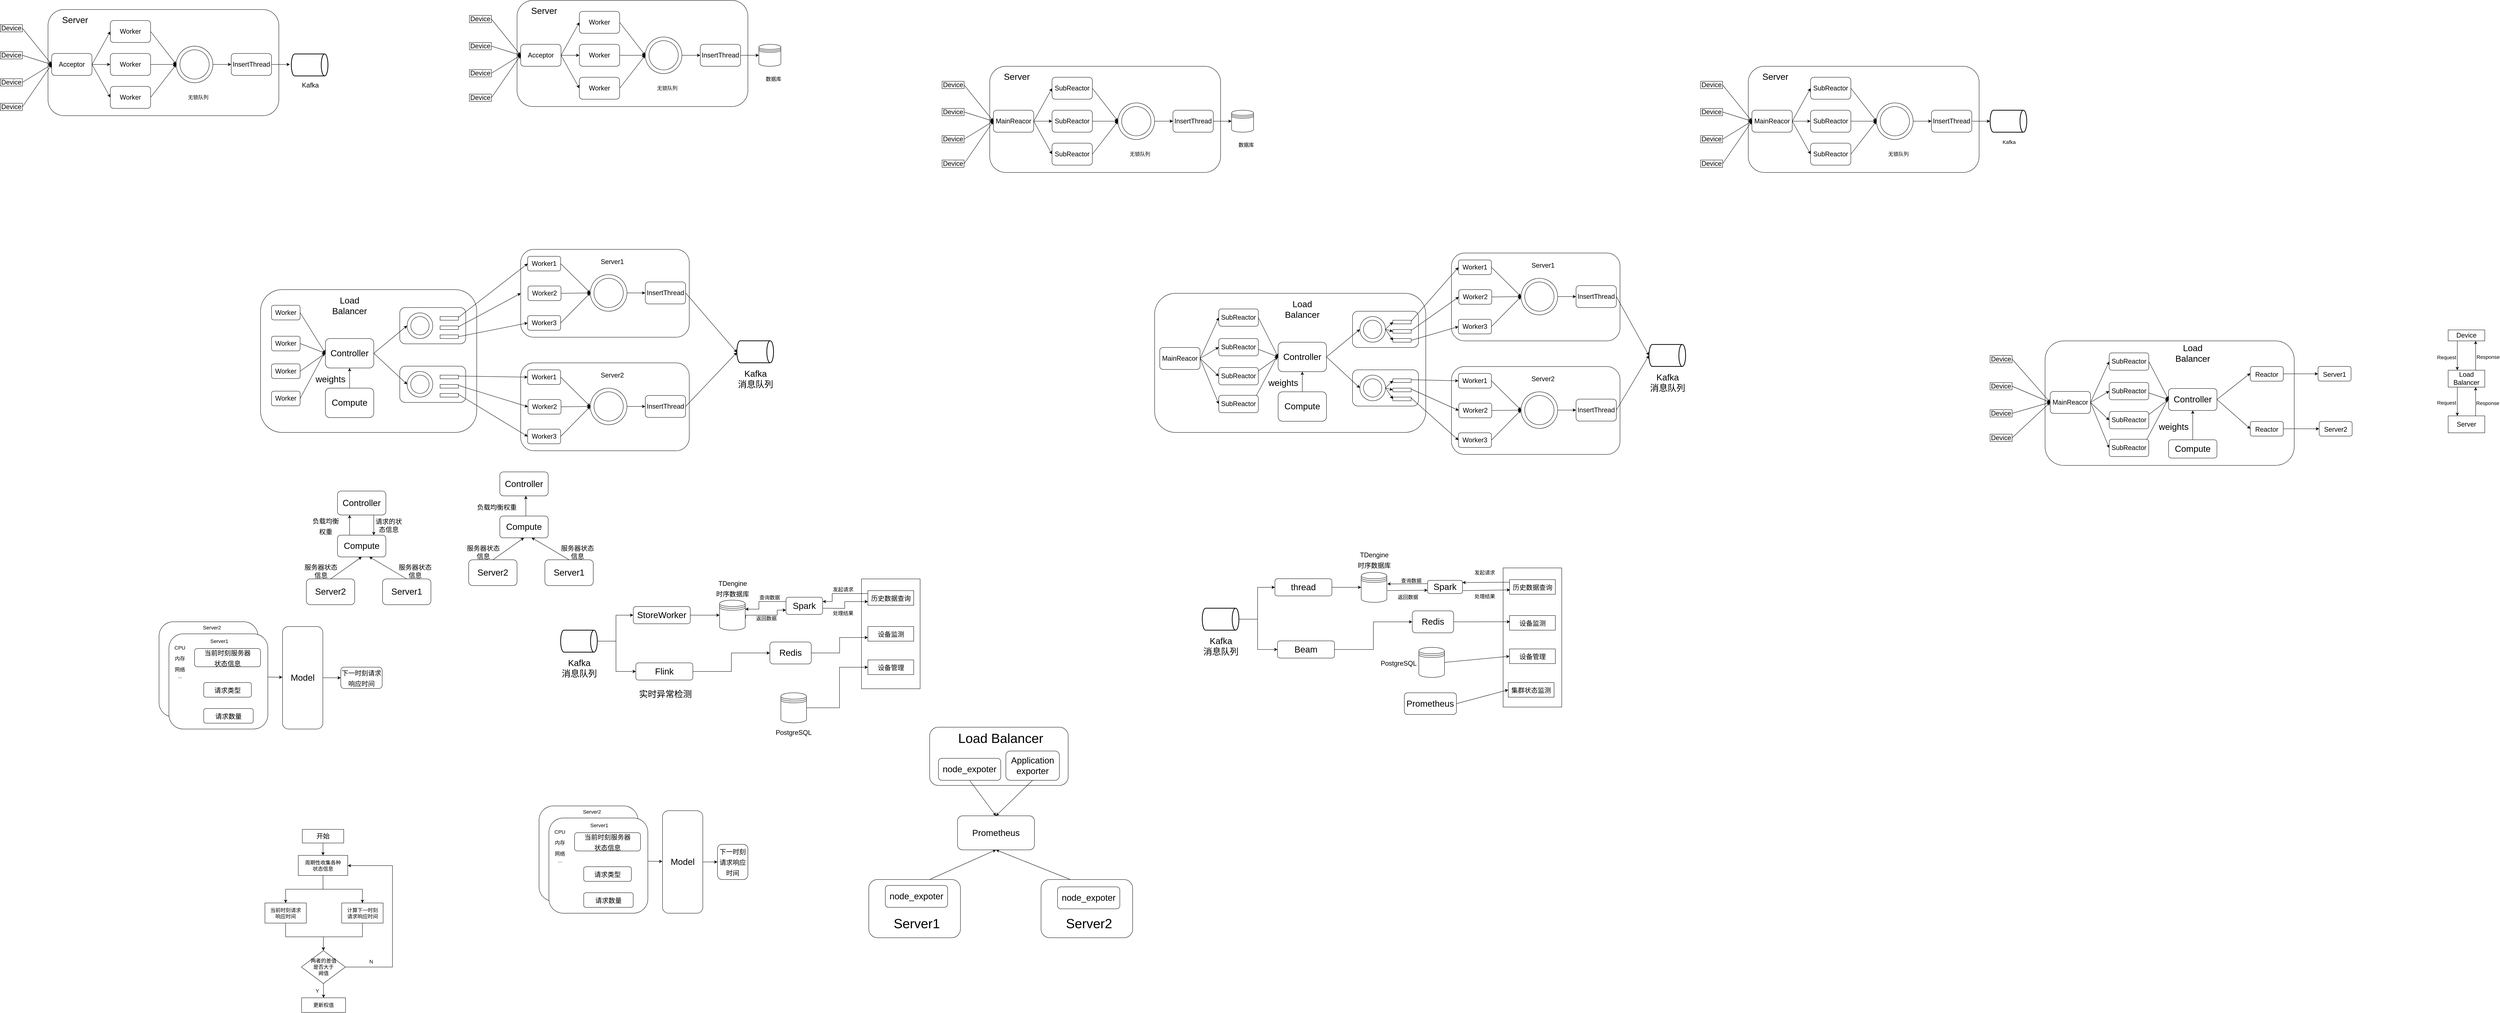 <mxfile version="20.8.0" type="github">
  <diagram id="3eUIYci0AJJtG6zLOFo5" name="第 1 页">
    <mxGraphModel dx="2717" dy="580" grid="1" gridSize="10" guides="1" tooltips="1" connect="1" arrows="1" fold="1" page="1" pageScale="1" pageWidth="827" pageHeight="1169" math="0" shadow="0">
      <root>
        <mxCell id="0" />
        <mxCell id="1" parent="0" />
        <mxCell id="D2EjemDmIjkB8TL4z5pd-266" value="" style="rounded=1;whiteSpace=wrap;html=1;fontSize=14;" parent="1" vertex="1">
          <mxGeometry x="150" y="100" width="630" height="290" as="geometry" />
        </mxCell>
        <mxCell id="D2EjemDmIjkB8TL4z5pd-240" value="" style="rounded=1;whiteSpace=wrap;html=1;fontSize=14;" parent="1" vertex="1">
          <mxGeometry x="-827" y="1797" width="270" height="260" as="geometry" />
        </mxCell>
        <mxCell id="D2EjemDmIjkB8TL4z5pd-242" style="edgeStyle=none;rounded=0;orthogonalLoop=1;jettySize=auto;html=1;exitX=1;exitY=0.5;exitDx=0;exitDy=0;entryX=-0.004;entryY=0.538;entryDx=0;entryDy=0;entryPerimeter=0;fontSize=14;" parent="1" edge="1">
          <mxGeometry relative="1" as="geometry">
            <mxPoint x="-530" y="1948" as="sourcePoint" />
            <mxPoint x="-490.44" y="1948.64" as="targetPoint" />
          </mxGeometry>
        </mxCell>
        <mxCell id="D2EjemDmIjkB8TL4z5pd-236" value="" style="rounded=1;whiteSpace=wrap;html=1;fontSize=14;" parent="1" vertex="1">
          <mxGeometry x="-800" y="1830" width="270" height="260" as="geometry" />
        </mxCell>
        <mxCell id="D2EjemDmIjkB8TL4z5pd-188" value="" style="rounded=0;whiteSpace=wrap;html=1;fontSize=24;" parent="1" vertex="1">
          <mxGeometry x="1090" y="1680" width="160" height="300" as="geometry" />
        </mxCell>
        <mxCell id="D2EjemDmIjkB8TL4z5pd-24" style="edgeStyle=none;rounded=0;orthogonalLoop=1;jettySize=auto;html=1;exitX=1;exitY=0.5;exitDx=0;exitDy=0;entryX=0;entryY=0.5;entryDx=0;entryDy=0;fontSize=18;" parent="1" source="D2EjemDmIjkB8TL4z5pd-1" target="D2EjemDmIjkB8TL4z5pd-23" edge="1">
          <mxGeometry relative="1" as="geometry" />
        </mxCell>
        <mxCell id="D2EjemDmIjkB8TL4z5pd-1" value="&lt;font style=&quot;font-size: 18px;&quot;&gt;Worker&lt;/font&gt;" style="rounded=1;whiteSpace=wrap;html=1;" parent="1" vertex="1">
          <mxGeometry x="320" y="130" width="110" height="60" as="geometry" />
        </mxCell>
        <mxCell id="D2EjemDmIjkB8TL4z5pd-27" style="edgeStyle=none;rounded=0;orthogonalLoop=1;jettySize=auto;html=1;exitX=1;exitY=0.5;exitDx=0;exitDy=0;entryX=0;entryY=0.5;entryDx=0;entryDy=0;fontSize=18;" parent="1" source="D2EjemDmIjkB8TL4z5pd-2" target="D2EjemDmIjkB8TL4z5pd-23" edge="1">
          <mxGeometry relative="1" as="geometry" />
        </mxCell>
        <mxCell id="D2EjemDmIjkB8TL4z5pd-2" value="&lt;font style=&quot;font-size: 18px;&quot;&gt;Worker&lt;/font&gt;" style="rounded=1;whiteSpace=wrap;html=1;" parent="1" vertex="1">
          <mxGeometry x="320" y="220" width="110" height="60" as="geometry" />
        </mxCell>
        <mxCell id="D2EjemDmIjkB8TL4z5pd-28" style="edgeStyle=none;rounded=0;orthogonalLoop=1;jettySize=auto;html=1;exitX=1;exitY=0.5;exitDx=0;exitDy=0;entryX=0;entryY=0.5;entryDx=0;entryDy=0;fontSize=18;" parent="1" source="D2EjemDmIjkB8TL4z5pd-3" target="D2EjemDmIjkB8TL4z5pd-23" edge="1">
          <mxGeometry relative="1" as="geometry" />
        </mxCell>
        <mxCell id="D2EjemDmIjkB8TL4z5pd-3" value="&lt;font style=&quot;font-size: 18px;&quot;&gt;Worker&lt;/font&gt;" style="rounded=1;whiteSpace=wrap;html=1;" parent="1" vertex="1">
          <mxGeometry x="320" y="310" width="110" height="60" as="geometry" />
        </mxCell>
        <mxCell id="D2EjemDmIjkB8TL4z5pd-19" style="edgeStyle=none;rounded=0;orthogonalLoop=1;jettySize=auto;html=1;exitX=1;exitY=0.5;exitDx=0;exitDy=0;entryX=0;entryY=0.5;entryDx=0;entryDy=0;fontSize=18;" parent="1" source="D2EjemDmIjkB8TL4z5pd-4" target="D2EjemDmIjkB8TL4z5pd-1" edge="1">
          <mxGeometry relative="1" as="geometry" />
        </mxCell>
        <mxCell id="D2EjemDmIjkB8TL4z5pd-20" style="edgeStyle=none;rounded=0;orthogonalLoop=1;jettySize=auto;html=1;exitX=1;exitY=0.5;exitDx=0;exitDy=0;entryX=0;entryY=0.5;entryDx=0;entryDy=0;fontSize=18;" parent="1" source="D2EjemDmIjkB8TL4z5pd-4" target="D2EjemDmIjkB8TL4z5pd-2" edge="1">
          <mxGeometry relative="1" as="geometry" />
        </mxCell>
        <mxCell id="D2EjemDmIjkB8TL4z5pd-21" style="edgeStyle=none;rounded=0;orthogonalLoop=1;jettySize=auto;html=1;exitX=1;exitY=0.5;exitDx=0;exitDy=0;entryX=0;entryY=0.5;entryDx=0;entryDy=0;fontSize=18;" parent="1" source="D2EjemDmIjkB8TL4z5pd-4" target="D2EjemDmIjkB8TL4z5pd-3" edge="1">
          <mxGeometry relative="1" as="geometry" />
        </mxCell>
        <mxCell id="D2EjemDmIjkB8TL4z5pd-4" value="&lt;font style=&quot;font-size: 18px;&quot;&gt;Acceptor&lt;/font&gt;" style="rounded=1;whiteSpace=wrap;html=1;" parent="1" vertex="1">
          <mxGeometry x="160" y="220" width="110" height="60" as="geometry" />
        </mxCell>
        <mxCell id="D2EjemDmIjkB8TL4z5pd-15" style="rounded=0;orthogonalLoop=1;jettySize=auto;html=1;exitX=1;exitY=0.5;exitDx=0;exitDy=0;entryX=0;entryY=0.5;entryDx=0;entryDy=0;fontSize=18;" parent="1" source="D2EjemDmIjkB8TL4z5pd-7" target="D2EjemDmIjkB8TL4z5pd-4" edge="1">
          <mxGeometry relative="1" as="geometry" />
        </mxCell>
        <mxCell id="D2EjemDmIjkB8TL4z5pd-7" value="Device" style="rounded=0;whiteSpace=wrap;html=1;fontSize=18;" parent="1" vertex="1">
          <mxGeometry x="20" y="141" width="60" height="20" as="geometry" />
        </mxCell>
        <mxCell id="D2EjemDmIjkB8TL4z5pd-16" style="edgeStyle=none;rounded=0;orthogonalLoop=1;jettySize=auto;html=1;exitX=1;exitY=0.5;exitDx=0;exitDy=0;entryX=0;entryY=0.5;entryDx=0;entryDy=0;fontSize=18;" parent="1" source="D2EjemDmIjkB8TL4z5pd-9" target="D2EjemDmIjkB8TL4z5pd-4" edge="1">
          <mxGeometry relative="1" as="geometry" />
        </mxCell>
        <mxCell id="D2EjemDmIjkB8TL4z5pd-9" value="Device" style="rounded=0;whiteSpace=wrap;html=1;fontSize=18;" parent="1" vertex="1">
          <mxGeometry x="20" y="215" width="60" height="20" as="geometry" />
        </mxCell>
        <mxCell id="D2EjemDmIjkB8TL4z5pd-17" style="edgeStyle=none;rounded=0;orthogonalLoop=1;jettySize=auto;html=1;exitX=1;exitY=0.5;exitDx=0;exitDy=0;entryX=0;entryY=0.5;entryDx=0;entryDy=0;fontSize=18;" parent="1" source="D2EjemDmIjkB8TL4z5pd-10" target="D2EjemDmIjkB8TL4z5pd-4" edge="1">
          <mxGeometry relative="1" as="geometry" />
        </mxCell>
        <mxCell id="D2EjemDmIjkB8TL4z5pd-10" value="Device" style="rounded=0;whiteSpace=wrap;html=1;fontSize=18;" parent="1" vertex="1">
          <mxGeometry x="20" y="289" width="60" height="20" as="geometry" />
        </mxCell>
        <mxCell id="D2EjemDmIjkB8TL4z5pd-18" style="edgeStyle=none;rounded=0;orthogonalLoop=1;jettySize=auto;html=1;exitX=1;exitY=0.5;exitDx=0;exitDy=0;entryX=0;entryY=0.5;entryDx=0;entryDy=0;fontSize=18;" parent="1" source="D2EjemDmIjkB8TL4z5pd-12" target="D2EjemDmIjkB8TL4z5pd-4" edge="1">
          <mxGeometry relative="1" as="geometry" />
        </mxCell>
        <mxCell id="D2EjemDmIjkB8TL4z5pd-12" value="Device" style="rounded=0;whiteSpace=wrap;html=1;fontSize=18;" parent="1" vertex="1">
          <mxGeometry x="20" y="356" width="60" height="20" as="geometry" />
        </mxCell>
        <mxCell id="D2EjemDmIjkB8TL4z5pd-30" style="edgeStyle=none;rounded=0;orthogonalLoop=1;jettySize=auto;html=1;exitX=1;exitY=0.5;exitDx=0;exitDy=0;fontSize=18;" parent="1" source="D2EjemDmIjkB8TL4z5pd-23" target="D2EjemDmIjkB8TL4z5pd-29" edge="1">
          <mxGeometry relative="1" as="geometry" />
        </mxCell>
        <mxCell id="D2EjemDmIjkB8TL4z5pd-23" value="" style="ellipse;whiteSpace=wrap;html=1;aspect=fixed;fontSize=18;" parent="1" vertex="1">
          <mxGeometry x="500" y="200" width="100" height="100" as="geometry" />
        </mxCell>
        <mxCell id="D2EjemDmIjkB8TL4z5pd-22" value="" style="ellipse;whiteSpace=wrap;html=1;aspect=fixed;fontSize=18;" parent="1" vertex="1">
          <mxGeometry x="510" y="210" width="80" height="80" as="geometry" />
        </mxCell>
        <mxCell id="D2EjemDmIjkB8TL4z5pd-32" style="edgeStyle=none;rounded=0;orthogonalLoop=1;jettySize=auto;html=1;exitX=1;exitY=0.5;exitDx=0;exitDy=0;entryX=0;entryY=0.5;entryDx=0;entryDy=0;fontSize=18;" parent="1" source="D2EjemDmIjkB8TL4z5pd-29" target="D2EjemDmIjkB8TL4z5pd-31" edge="1">
          <mxGeometry relative="1" as="geometry" />
        </mxCell>
        <mxCell id="D2EjemDmIjkB8TL4z5pd-29" value="&lt;font style=&quot;font-size: 18px;&quot;&gt;InsertThread&lt;/font&gt;" style="rounded=1;whiteSpace=wrap;html=1;" parent="1" vertex="1">
          <mxGeometry x="650" y="220" width="110" height="60" as="geometry" />
        </mxCell>
        <mxCell id="D2EjemDmIjkB8TL4z5pd-31" value="" style="shape=datastore;whiteSpace=wrap;html=1;fontSize=18;" parent="1" vertex="1">
          <mxGeometry x="810" y="220" width="60" height="60" as="geometry" />
        </mxCell>
        <mxCell id="D2EjemDmIjkB8TL4z5pd-61" value="" style="rounded=1;whiteSpace=wrap;html=1;fontSize=18;" parent="1" vertex="1">
          <mxGeometry x="160" y="780" width="460" height="240" as="geometry" />
        </mxCell>
        <mxCell id="D2EjemDmIjkB8TL4z5pd-62" style="edgeStyle=none;rounded=0;orthogonalLoop=1;jettySize=auto;html=1;exitX=1;exitY=0.5;exitDx=0;exitDy=0;entryX=0;entryY=0.5;entryDx=0;entryDy=0;fontSize=18;" parent="1" source="D2EjemDmIjkB8TL4z5pd-63" target="D2EjemDmIjkB8TL4z5pd-67" edge="1">
          <mxGeometry relative="1" as="geometry" />
        </mxCell>
        <mxCell id="D2EjemDmIjkB8TL4z5pd-63" value="&lt;font style=&quot;font-size: 18px;&quot;&gt;Worker1&lt;/font&gt;" style="rounded=1;whiteSpace=wrap;html=1;" parent="1" vertex="1">
          <mxGeometry x="179" y="799" width="90" height="40" as="geometry" />
        </mxCell>
        <mxCell id="D2EjemDmIjkB8TL4z5pd-64" style="edgeStyle=none;rounded=0;orthogonalLoop=1;jettySize=auto;html=1;exitX=1;exitY=0.5;exitDx=0;exitDy=0;entryX=0;entryY=0.5;entryDx=0;entryDy=0;fontSize=18;exitPerimeter=0;" parent="1" source="D2EjemDmIjkB8TL4z5pd-70" target="D2EjemDmIjkB8TL4z5pd-67" edge="1">
          <mxGeometry relative="1" as="geometry">
            <mxPoint x="280" y="899" as="sourcePoint" />
          </mxGeometry>
        </mxCell>
        <mxCell id="D2EjemDmIjkB8TL4z5pd-65" style="edgeStyle=none;rounded=0;orthogonalLoop=1;jettySize=auto;html=1;exitX=1;exitY=0.5;exitDx=0;exitDy=0;entryX=0;entryY=0.5;entryDx=0;entryDy=0;fontSize=18;" parent="1" source="D2EjemDmIjkB8TL4z5pd-71" target="D2EjemDmIjkB8TL4z5pd-67" edge="1">
          <mxGeometry relative="1" as="geometry">
            <mxPoint x="280" y="989" as="sourcePoint" />
          </mxGeometry>
        </mxCell>
        <mxCell id="D2EjemDmIjkB8TL4z5pd-66" style="edgeStyle=none;rounded=0;orthogonalLoop=1;jettySize=auto;html=1;exitX=1;exitY=0.5;exitDx=0;exitDy=0;fontSize=18;" parent="1" source="D2EjemDmIjkB8TL4z5pd-67" target="D2EjemDmIjkB8TL4z5pd-69" edge="1">
          <mxGeometry relative="1" as="geometry" />
        </mxCell>
        <mxCell id="D2EjemDmIjkB8TL4z5pd-67" value="" style="ellipse;whiteSpace=wrap;html=1;aspect=fixed;fontSize=18;" parent="1" vertex="1">
          <mxGeometry x="350" y="849" width="100" height="100" as="geometry" />
        </mxCell>
        <mxCell id="D2EjemDmIjkB8TL4z5pd-68" value="" style="ellipse;whiteSpace=wrap;html=1;aspect=fixed;fontSize=18;" parent="1" vertex="1">
          <mxGeometry x="360" y="859" width="80" height="80" as="geometry" />
        </mxCell>
        <mxCell id="D2EjemDmIjkB8TL4z5pd-145" style="edgeStyle=none;rounded=0;orthogonalLoop=1;jettySize=auto;html=1;exitX=1;exitY=0.5;exitDx=0;exitDy=0;entryX=0;entryY=0.5;entryDx=0;entryDy=0;fontSize=24;" parent="1" source="D2EjemDmIjkB8TL4z5pd-69" edge="1">
          <mxGeometry relative="1" as="geometry">
            <mxPoint x="750" y="1061.5" as="targetPoint" />
          </mxGeometry>
        </mxCell>
        <mxCell id="D2EjemDmIjkB8TL4z5pd-69" value="&lt;font style=&quot;font-size: 18px;&quot;&gt;InsertThread&lt;/font&gt;" style="rounded=1;whiteSpace=wrap;html=1;" parent="1" vertex="1">
          <mxGeometry x="500" y="869" width="110" height="60" as="geometry" />
        </mxCell>
        <mxCell id="D2EjemDmIjkB8TL4z5pd-70" value="&lt;font style=&quot;font-size: 18px;&quot;&gt;Worker2&lt;/font&gt;" style="rounded=1;whiteSpace=wrap;html=1;" parent="1" vertex="1">
          <mxGeometry x="180" y="880" width="90" height="40" as="geometry" />
        </mxCell>
        <mxCell id="D2EjemDmIjkB8TL4z5pd-71" value="&lt;font style=&quot;font-size: 18px;&quot;&gt;Worker3&lt;/font&gt;" style="rounded=1;whiteSpace=wrap;html=1;" parent="1" vertex="1">
          <mxGeometry x="179" y="961" width="90" height="40" as="geometry" />
        </mxCell>
        <mxCell id="D2EjemDmIjkB8TL4z5pd-72" value="Server1" style="text;html=1;strokeColor=none;fillColor=none;align=center;verticalAlign=middle;whiteSpace=wrap;rounded=0;fontSize=18;" parent="1" vertex="1">
          <mxGeometry x="380" y="799" width="60" height="30" as="geometry" />
        </mxCell>
        <mxCell id="D2EjemDmIjkB8TL4z5pd-73" value="" style="rounded=1;whiteSpace=wrap;html=1;fontSize=18;" parent="1" vertex="1">
          <mxGeometry x="160" y="1090" width="460" height="240" as="geometry" />
        </mxCell>
        <mxCell id="D2EjemDmIjkB8TL4z5pd-74" style="edgeStyle=none;rounded=0;orthogonalLoop=1;jettySize=auto;html=1;exitX=1;exitY=0.5;exitDx=0;exitDy=0;entryX=0;entryY=0.5;entryDx=0;entryDy=0;fontSize=18;" parent="1" source="D2EjemDmIjkB8TL4z5pd-75" target="D2EjemDmIjkB8TL4z5pd-79" edge="1">
          <mxGeometry relative="1" as="geometry" />
        </mxCell>
        <mxCell id="D2EjemDmIjkB8TL4z5pd-75" value="&lt;font style=&quot;font-size: 18px;&quot;&gt;Worker1&lt;/font&gt;" style="rounded=1;whiteSpace=wrap;html=1;" parent="1" vertex="1">
          <mxGeometry x="179" y="1109" width="90" height="40" as="geometry" />
        </mxCell>
        <mxCell id="D2EjemDmIjkB8TL4z5pd-76" style="edgeStyle=none;rounded=0;orthogonalLoop=1;jettySize=auto;html=1;exitX=1;exitY=0.5;exitDx=0;exitDy=0;entryX=0;entryY=0.5;entryDx=0;entryDy=0;fontSize=18;exitPerimeter=0;" parent="1" source="D2EjemDmIjkB8TL4z5pd-82" target="D2EjemDmIjkB8TL4z5pd-79" edge="1">
          <mxGeometry relative="1" as="geometry">
            <mxPoint x="280" y="1209" as="sourcePoint" />
          </mxGeometry>
        </mxCell>
        <mxCell id="D2EjemDmIjkB8TL4z5pd-77" style="edgeStyle=none;rounded=0;orthogonalLoop=1;jettySize=auto;html=1;exitX=1;exitY=0.5;exitDx=0;exitDy=0;entryX=0;entryY=0.5;entryDx=0;entryDy=0;fontSize=18;" parent="1" source="D2EjemDmIjkB8TL4z5pd-83" target="D2EjemDmIjkB8TL4z5pd-79" edge="1">
          <mxGeometry relative="1" as="geometry">
            <mxPoint x="280" y="1299" as="sourcePoint" />
          </mxGeometry>
        </mxCell>
        <mxCell id="D2EjemDmIjkB8TL4z5pd-78" style="edgeStyle=none;rounded=0;orthogonalLoop=1;jettySize=auto;html=1;exitX=1;exitY=0.5;exitDx=0;exitDy=0;fontSize=18;" parent="1" source="D2EjemDmIjkB8TL4z5pd-79" target="D2EjemDmIjkB8TL4z5pd-81" edge="1">
          <mxGeometry relative="1" as="geometry" />
        </mxCell>
        <mxCell id="D2EjemDmIjkB8TL4z5pd-79" value="" style="ellipse;whiteSpace=wrap;html=1;aspect=fixed;fontSize=18;" parent="1" vertex="1">
          <mxGeometry x="350" y="1159" width="100" height="100" as="geometry" />
        </mxCell>
        <mxCell id="D2EjemDmIjkB8TL4z5pd-80" value="" style="ellipse;whiteSpace=wrap;html=1;aspect=fixed;fontSize=18;" parent="1" vertex="1">
          <mxGeometry x="360" y="1169" width="80" height="80" as="geometry" />
        </mxCell>
        <mxCell id="D2EjemDmIjkB8TL4z5pd-146" style="edgeStyle=none;rounded=0;orthogonalLoop=1;jettySize=auto;html=1;exitX=1;exitY=0.5;exitDx=0;exitDy=0;entryX=0;entryY=0.5;entryDx=0;entryDy=0;fontSize=24;" parent="1" source="D2EjemDmIjkB8TL4z5pd-81" edge="1">
          <mxGeometry relative="1" as="geometry">
            <mxPoint x="750" y="1061.5" as="targetPoint" />
          </mxGeometry>
        </mxCell>
        <mxCell id="D2EjemDmIjkB8TL4z5pd-81" value="&lt;font style=&quot;font-size: 18px;&quot;&gt;InsertThread&lt;/font&gt;" style="rounded=1;whiteSpace=wrap;html=1;" parent="1" vertex="1">
          <mxGeometry x="500" y="1179" width="110" height="60" as="geometry" />
        </mxCell>
        <mxCell id="D2EjemDmIjkB8TL4z5pd-82" value="&lt;font style=&quot;font-size: 18px;&quot;&gt;Worker2&lt;/font&gt;" style="rounded=1;whiteSpace=wrap;html=1;" parent="1" vertex="1">
          <mxGeometry x="180" y="1190" width="90" height="40" as="geometry" />
        </mxCell>
        <mxCell id="D2EjemDmIjkB8TL4z5pd-83" value="&lt;font style=&quot;font-size: 18px;&quot;&gt;Worker3&lt;/font&gt;" style="rounded=1;whiteSpace=wrap;html=1;" parent="1" vertex="1">
          <mxGeometry x="179" y="1271" width="90" height="40" as="geometry" />
        </mxCell>
        <mxCell id="D2EjemDmIjkB8TL4z5pd-84" value="Server2" style="text;html=1;strokeColor=none;fillColor=none;align=center;verticalAlign=middle;whiteSpace=wrap;rounded=0;fontSize=18;" parent="1" vertex="1">
          <mxGeometry x="380" y="1109" width="60" height="30" as="geometry" />
        </mxCell>
        <mxCell id="D2EjemDmIjkB8TL4z5pd-98" value="" style="rounded=1;whiteSpace=wrap;html=1;fontSize=18;" parent="1" vertex="1">
          <mxGeometry x="-550" y="890" width="590" height="390" as="geometry" />
        </mxCell>
        <mxCell id="D2EjemDmIjkB8TL4z5pd-130" style="edgeStyle=none;rounded=0;orthogonalLoop=1;jettySize=auto;html=1;exitX=1;exitY=0.5;exitDx=0;exitDy=0;entryX=0;entryY=0.5;entryDx=0;entryDy=0;fontSize=24;" parent="1" source="D2EjemDmIjkB8TL4z5pd-100" target="D2EjemDmIjkB8TL4z5pd-126" edge="1">
          <mxGeometry relative="1" as="geometry" />
        </mxCell>
        <mxCell id="D2EjemDmIjkB8TL4z5pd-100" value="&lt;font style=&quot;font-size: 18px;&quot;&gt;Worker&lt;/font&gt;" style="rounded=1;whiteSpace=wrap;html=1;" parent="1" vertex="1">
          <mxGeometry x="-520" y="1017.25" width="78" height="40" as="geometry" />
        </mxCell>
        <mxCell id="D2EjemDmIjkB8TL4z5pd-134" style="edgeStyle=none;rounded=0;orthogonalLoop=1;jettySize=auto;html=1;exitX=1;exitY=0.5;exitDx=0;exitDy=0;fontSize=24;entryX=0;entryY=0.5;entryDx=0;entryDy=0;" parent="1" source="D2EjemDmIjkB8TL4z5pd-107" target="D2EjemDmIjkB8TL4z5pd-126" edge="1">
          <mxGeometry relative="1" as="geometry">
            <mxPoint x="-326.327" y="1090" as="targetPoint" />
          </mxGeometry>
        </mxCell>
        <mxCell id="D2EjemDmIjkB8TL4z5pd-107" value="&lt;font style=&quot;font-size: 18px;&quot;&gt;Worker&lt;/font&gt;" style="rounded=1;whiteSpace=wrap;html=1;" parent="1" vertex="1">
          <mxGeometry x="-520" y="1092.75" width="78" height="40" as="geometry" />
        </mxCell>
        <mxCell id="D2EjemDmIjkB8TL4z5pd-135" style="edgeStyle=none;rounded=0;orthogonalLoop=1;jettySize=auto;html=1;exitX=1;exitY=0.5;exitDx=0;exitDy=0;entryX=0.011;entryY=0.386;entryDx=0;entryDy=0;entryPerimeter=0;fontSize=24;" parent="1" source="D2EjemDmIjkB8TL4z5pd-108" target="D2EjemDmIjkB8TL4z5pd-126" edge="1">
          <mxGeometry relative="1" as="geometry" />
        </mxCell>
        <mxCell id="D2EjemDmIjkB8TL4z5pd-108" value="&lt;font style=&quot;font-size: 18px;&quot;&gt;Worker&lt;/font&gt;" style="rounded=1;whiteSpace=wrap;html=1;" parent="1" vertex="1">
          <mxGeometry x="-520" y="1167.25" width="78" height="40" as="geometry" />
        </mxCell>
        <mxCell id="D2EjemDmIjkB8TL4z5pd-109" value="&lt;font style=&quot;font-size: 24px;&quot;&gt;Load Balancer&lt;/font&gt;" style="text;html=1;strokeColor=none;fillColor=none;align=center;verticalAlign=middle;whiteSpace=wrap;rounded=0;fontSize=18;" parent="1" vertex="1">
          <mxGeometry x="-337" y="913.5" width="60" height="40" as="geometry" />
        </mxCell>
        <mxCell id="D2EjemDmIjkB8TL4z5pd-129" style="edgeStyle=none;rounded=0;orthogonalLoop=1;jettySize=auto;html=1;exitX=1;exitY=0.5;exitDx=0;exitDy=0;entryX=0;entryY=0.5;entryDx=0;entryDy=0;fontSize=24;" parent="1" source="D2EjemDmIjkB8TL4z5pd-111" target="D2EjemDmIjkB8TL4z5pd-126" edge="1">
          <mxGeometry relative="1" as="geometry" />
        </mxCell>
        <mxCell id="D2EjemDmIjkB8TL4z5pd-111" value="&lt;font style=&quot;font-size: 18px;&quot;&gt;Worker&lt;/font&gt;" style="rounded=1;whiteSpace=wrap;html=1;" parent="1" vertex="1">
          <mxGeometry x="-520" y="932.75" width="78" height="40" as="geometry" />
        </mxCell>
        <mxCell id="D2EjemDmIjkB8TL4z5pd-114" value="" style="rounded=1;whiteSpace=wrap;html=1;fontSize=24;" parent="1" vertex="1">
          <mxGeometry x="-170" y="939" width="180" height="99" as="geometry" />
        </mxCell>
        <mxCell id="D2EjemDmIjkB8TL4z5pd-115" value="" style="ellipse;whiteSpace=wrap;html=1;aspect=fixed;fontSize=18;" parent="1" vertex="1">
          <mxGeometry x="-150" y="953.5" width="70" height="70" as="geometry" />
        </mxCell>
        <mxCell id="D2EjemDmIjkB8TL4z5pd-116" value="" style="ellipse;whiteSpace=wrap;html=1;aspect=fixed;fontSize=18;" parent="1" vertex="1">
          <mxGeometry x="-140" y="963.5" width="50" height="50" as="geometry" />
        </mxCell>
        <mxCell id="D2EjemDmIjkB8TL4z5pd-138" style="edgeStyle=none;rounded=0;orthogonalLoop=1;jettySize=auto;html=1;exitX=1;exitY=0.25;exitDx=0;exitDy=0;entryX=0;entryY=0.5;entryDx=0;entryDy=0;fontSize=24;" parent="1" source="D2EjemDmIjkB8TL4z5pd-117" target="D2EjemDmIjkB8TL4z5pd-63" edge="1">
          <mxGeometry relative="1" as="geometry" />
        </mxCell>
        <mxCell id="D2EjemDmIjkB8TL4z5pd-117" value="" style="rounded=0;whiteSpace=wrap;html=1;fontSize=24;" parent="1" vertex="1">
          <mxGeometry x="-60" y="963.5" width="50" height="10" as="geometry" />
        </mxCell>
        <mxCell id="D2EjemDmIjkB8TL4z5pd-139" style="edgeStyle=none;rounded=0;orthogonalLoop=1;jettySize=auto;html=1;exitX=1;exitY=0.25;exitDx=0;exitDy=0;entryX=0;entryY=0.5;entryDx=0;entryDy=0;fontSize=24;" parent="1" source="D2EjemDmIjkB8TL4z5pd-118" target="D2EjemDmIjkB8TL4z5pd-61" edge="1">
          <mxGeometry relative="1" as="geometry" />
        </mxCell>
        <mxCell id="D2EjemDmIjkB8TL4z5pd-118" value="" style="rounded=0;whiteSpace=wrap;html=1;fontSize=24;" parent="1" vertex="1">
          <mxGeometry x="-60" y="989" width="50" height="10" as="geometry" />
        </mxCell>
        <mxCell id="D2EjemDmIjkB8TL4z5pd-140" style="edgeStyle=none;rounded=0;orthogonalLoop=1;jettySize=auto;html=1;exitX=1;exitY=0.5;exitDx=0;exitDy=0;entryX=0;entryY=0.5;entryDx=0;entryDy=0;fontSize=24;" parent="1" source="D2EjemDmIjkB8TL4z5pd-119" target="D2EjemDmIjkB8TL4z5pd-71" edge="1">
          <mxGeometry relative="1" as="geometry" />
        </mxCell>
        <mxCell id="D2EjemDmIjkB8TL4z5pd-119" value="" style="rounded=0;whiteSpace=wrap;html=1;fontSize=24;" parent="1" vertex="1">
          <mxGeometry x="-60" y="1013.5" width="50" height="10" as="geometry" />
        </mxCell>
        <mxCell id="D2EjemDmIjkB8TL4z5pd-120" value="" style="rounded=1;whiteSpace=wrap;html=1;fontSize=24;" parent="1" vertex="1">
          <mxGeometry x="-170" y="1099" width="180" height="99" as="geometry" />
        </mxCell>
        <mxCell id="D2EjemDmIjkB8TL4z5pd-121" value="" style="ellipse;whiteSpace=wrap;html=1;aspect=fixed;fontSize=18;" parent="1" vertex="1">
          <mxGeometry x="-150" y="1113.5" width="70" height="70" as="geometry" />
        </mxCell>
        <mxCell id="D2EjemDmIjkB8TL4z5pd-122" value="" style="ellipse;whiteSpace=wrap;html=1;aspect=fixed;fontSize=18;" parent="1" vertex="1">
          <mxGeometry x="-140" y="1123.5" width="50" height="50" as="geometry" />
        </mxCell>
        <mxCell id="D2EjemDmIjkB8TL4z5pd-141" style="edgeStyle=none;rounded=0;orthogonalLoop=1;jettySize=auto;html=1;exitX=1;exitY=0.25;exitDx=0;exitDy=0;entryX=0;entryY=0.5;entryDx=0;entryDy=0;fontSize=24;" parent="1" source="D2EjemDmIjkB8TL4z5pd-123" target="D2EjemDmIjkB8TL4z5pd-75" edge="1">
          <mxGeometry relative="1" as="geometry" />
        </mxCell>
        <mxCell id="D2EjemDmIjkB8TL4z5pd-123" value="" style="rounded=0;whiteSpace=wrap;html=1;fontSize=24;" parent="1" vertex="1">
          <mxGeometry x="-60" y="1123.5" width="50" height="10" as="geometry" />
        </mxCell>
        <mxCell id="D2EjemDmIjkB8TL4z5pd-142" style="edgeStyle=none;rounded=0;orthogonalLoop=1;jettySize=auto;html=1;exitX=1;exitY=0.25;exitDx=0;exitDy=0;entryX=0;entryY=0.5;entryDx=0;entryDy=0;fontSize=24;" parent="1" source="D2EjemDmIjkB8TL4z5pd-124" target="D2EjemDmIjkB8TL4z5pd-82" edge="1">
          <mxGeometry relative="1" as="geometry" />
        </mxCell>
        <mxCell id="D2EjemDmIjkB8TL4z5pd-124" value="" style="rounded=0;whiteSpace=wrap;html=1;fontSize=24;" parent="1" vertex="1">
          <mxGeometry x="-60" y="1149" width="50" height="10" as="geometry" />
        </mxCell>
        <mxCell id="D2EjemDmIjkB8TL4z5pd-143" style="edgeStyle=none;rounded=0;orthogonalLoop=1;jettySize=auto;html=1;exitX=1;exitY=0.25;exitDx=0;exitDy=0;entryX=0;entryY=0.5;entryDx=0;entryDy=0;fontSize=24;" parent="1" source="D2EjemDmIjkB8TL4z5pd-125" target="D2EjemDmIjkB8TL4z5pd-83" edge="1">
          <mxGeometry relative="1" as="geometry" />
        </mxCell>
        <mxCell id="D2EjemDmIjkB8TL4z5pd-125" value="" style="rounded=0;whiteSpace=wrap;html=1;fontSize=24;" parent="1" vertex="1">
          <mxGeometry x="-60" y="1173.5" width="50" height="10" as="geometry" />
        </mxCell>
        <mxCell id="D2EjemDmIjkB8TL4z5pd-136" style="edgeStyle=none;rounded=0;orthogonalLoop=1;jettySize=auto;html=1;exitX=1;exitY=0.5;exitDx=0;exitDy=0;entryX=0;entryY=0.5;entryDx=0;entryDy=0;fontSize=24;" parent="1" source="D2EjemDmIjkB8TL4z5pd-126" target="D2EjemDmIjkB8TL4z5pd-115" edge="1">
          <mxGeometry relative="1" as="geometry" />
        </mxCell>
        <mxCell id="D2EjemDmIjkB8TL4z5pd-137" style="edgeStyle=none;rounded=0;orthogonalLoop=1;jettySize=auto;html=1;exitX=1;exitY=0.5;exitDx=0;exitDy=0;entryX=0;entryY=0.5;entryDx=0;entryDy=0;fontSize=24;" parent="1" source="D2EjemDmIjkB8TL4z5pd-126" target="D2EjemDmIjkB8TL4z5pd-121" edge="1">
          <mxGeometry relative="1" as="geometry" />
        </mxCell>
        <mxCell id="D2EjemDmIjkB8TL4z5pd-126" value="Controller" style="rounded=1;whiteSpace=wrap;html=1;fontSize=24;" parent="1" vertex="1">
          <mxGeometry x="-373" y="1023.5" width="132" height="80.5" as="geometry" />
        </mxCell>
        <mxCell id="D2EjemDmIjkB8TL4z5pd-148" style="edgeStyle=none;rounded=0;orthogonalLoop=1;jettySize=auto;html=1;exitX=0.5;exitY=0;exitDx=0;exitDy=0;entryX=0.5;entryY=1;entryDx=0;entryDy=0;fontSize=24;" parent="1" source="D2EjemDmIjkB8TL4z5pd-147" target="D2EjemDmIjkB8TL4z5pd-126" edge="1">
          <mxGeometry relative="1" as="geometry" />
        </mxCell>
        <mxCell id="D2EjemDmIjkB8TL4z5pd-147" value="Compute" style="rounded=1;whiteSpace=wrap;html=1;fontSize=24;" parent="1" vertex="1">
          <mxGeometry x="-373" y="1159" width="132" height="80.5" as="geometry" />
        </mxCell>
        <mxCell id="D2EjemDmIjkB8TL4z5pd-149" value="&lt;font style=&quot;font-size: 24px;&quot;&gt;weights&lt;/font&gt;" style="text;html=1;strokeColor=none;fillColor=none;align=center;verticalAlign=middle;whiteSpace=wrap;rounded=0;fontSize=24;" parent="1" vertex="1">
          <mxGeometry x="-389" y="1123.5" width="60" height="22" as="geometry" />
        </mxCell>
        <mxCell id="D2EjemDmIjkB8TL4z5pd-155" style="edgeStyle=none;rounded=0;orthogonalLoop=1;jettySize=auto;html=1;exitX=0.25;exitY=0;exitDx=0;exitDy=0;entryX=0.25;entryY=1;entryDx=0;entryDy=0;fontSize=24;" parent="1" source="D2EjemDmIjkB8TL4z5pd-156" target="D2EjemDmIjkB8TL4z5pd-154" edge="1">
          <mxGeometry relative="1" as="geometry" />
        </mxCell>
        <mxCell id="D2EjemDmIjkB8TL4z5pd-159" style="edgeStyle=none;rounded=0;orthogonalLoop=1;jettySize=auto;html=1;exitX=0.75;exitY=1;exitDx=0;exitDy=0;entryX=0.75;entryY=0;entryDx=0;entryDy=0;fontSize=14;" parent="1" source="D2EjemDmIjkB8TL4z5pd-154" target="D2EjemDmIjkB8TL4z5pd-156" edge="1">
          <mxGeometry relative="1" as="geometry" />
        </mxCell>
        <mxCell id="D2EjemDmIjkB8TL4z5pd-154" value="Controller" style="rounded=1;whiteSpace=wrap;html=1;fontSize=24;" parent="1" vertex="1">
          <mxGeometry x="-340" y="1440" width="132" height="65.5" as="geometry" />
        </mxCell>
        <mxCell id="D2EjemDmIjkB8TL4z5pd-156" value="Compute" style="rounded=1;whiteSpace=wrap;html=1;fontSize=24;" parent="1" vertex="1">
          <mxGeometry x="-340" y="1560.5" width="132" height="59.5" as="geometry" />
        </mxCell>
        <mxCell id="D2EjemDmIjkB8TL4z5pd-157" value="&lt;font style=&quot;font-size: 18px;&quot;&gt;负载均衡权重&lt;/font&gt;" style="text;html=1;strokeColor=none;fillColor=none;align=center;verticalAlign=middle;whiteSpace=wrap;rounded=0;fontSize=24;" parent="1" vertex="1">
          <mxGeometry x="-413" y="1519.5" width="82" height="30.5" as="geometry" />
        </mxCell>
        <mxCell id="D2EjemDmIjkB8TL4z5pd-160" value="&lt;font style=&quot;font-size: 18px;&quot;&gt;请求的状态信息&lt;/font&gt;" style="text;html=1;strokeColor=none;fillColor=none;align=center;verticalAlign=middle;whiteSpace=wrap;rounded=0;fontSize=14;" parent="1" vertex="1">
          <mxGeometry x="-240" y="1519.5" width="80" height="30" as="geometry" />
        </mxCell>
        <mxCell id="D2EjemDmIjkB8TL4z5pd-164" style="edgeStyle=none;rounded=0;orthogonalLoop=1;jettySize=auto;html=1;exitX=0.5;exitY=0;exitDx=0;exitDy=0;entryX=0.5;entryY=1;entryDx=0;entryDy=0;fontSize=14;" parent="1" source="D2EjemDmIjkB8TL4z5pd-162" target="D2EjemDmIjkB8TL4z5pd-156" edge="1">
          <mxGeometry relative="1" as="geometry" />
        </mxCell>
        <mxCell id="D2EjemDmIjkB8TL4z5pd-162" value="Server2" style="rounded=1;whiteSpace=wrap;html=1;fontSize=24;" parent="1" vertex="1">
          <mxGeometry x="-425" y="1680" width="132" height="70.5" as="geometry" />
        </mxCell>
        <mxCell id="D2EjemDmIjkB8TL4z5pd-166" style="edgeStyle=none;rounded=0;orthogonalLoop=1;jettySize=auto;html=1;exitX=0.5;exitY=0;exitDx=0;exitDy=0;fontSize=14;entryX=0.657;entryY=0.993;entryDx=0;entryDy=0;entryPerimeter=0;" parent="1" source="D2EjemDmIjkB8TL4z5pd-163" target="D2EjemDmIjkB8TL4z5pd-156" edge="1">
          <mxGeometry relative="1" as="geometry">
            <mxPoint x="-204" y="1672.052" as="targetPoint" />
          </mxGeometry>
        </mxCell>
        <mxCell id="D2EjemDmIjkB8TL4z5pd-163" value="Server1" style="rounded=1;whiteSpace=wrap;html=1;fontSize=24;" parent="1" vertex="1">
          <mxGeometry x="-217" y="1680" width="132" height="70.5" as="geometry" />
        </mxCell>
        <mxCell id="D2EjemDmIjkB8TL4z5pd-167" value="&lt;font style=&quot;font-size: 18px;&quot;&gt;服务器状态信息&lt;/font&gt;" style="text;html=1;strokeColor=none;fillColor=none;align=center;verticalAlign=middle;whiteSpace=wrap;rounded=0;fontSize=14;" parent="1" vertex="1">
          <mxGeometry x="-176" y="1640" width="96" height="40" as="geometry" />
        </mxCell>
        <mxCell id="D2EjemDmIjkB8TL4z5pd-172" value="&lt;font style=&quot;font-size: 18px;&quot;&gt;服务器状态信息&lt;/font&gt;" style="text;html=1;strokeColor=none;fillColor=none;align=center;verticalAlign=middle;whiteSpace=wrap;rounded=0;fontSize=14;" parent="1" vertex="1">
          <mxGeometry x="-433" y="1640" width="96" height="40" as="geometry" />
        </mxCell>
        <mxCell id="D2EjemDmIjkB8TL4z5pd-198" style="edgeStyle=orthogonalEdgeStyle;rounded=0;orthogonalLoop=1;jettySize=auto;html=1;exitX=1.019;exitY=0.607;exitDx=0;exitDy=0;entryX=0;entryY=0.75;entryDx=0;entryDy=0;fontSize=18;exitPerimeter=0;" parent="1" source="D2EjemDmIjkB8TL4z5pd-174" target="D2EjemDmIjkB8TL4z5pd-190" edge="1">
          <mxGeometry relative="1" as="geometry">
            <Array as="points">
              <mxPoint x="860" y="1779" />
              <mxPoint x="860" y="1765" />
            </Array>
          </mxGeometry>
        </mxCell>
        <mxCell id="D2EjemDmIjkB8TL4z5pd-174" value="" style="shape=datastore;whiteSpace=wrap;html=1;fontSize=18;" parent="1" vertex="1">
          <mxGeometry x="702.75" y="1738" width="70" height="82" as="geometry" />
        </mxCell>
        <mxCell id="D2EjemDmIjkB8TL4z5pd-179" style="edgeStyle=elbowEdgeStyle;rounded=0;orthogonalLoop=1;jettySize=auto;html=1;exitX=1;exitY=0.5;exitDx=0;exitDy=0;exitPerimeter=0;entryX=0;entryY=0.5;entryDx=0;entryDy=0;fontSize=24;" parent="1" source="D2EjemDmIjkB8TL4z5pd-175" target="D2EjemDmIjkB8TL4z5pd-178" edge="1">
          <mxGeometry relative="1" as="geometry">
            <Array as="points">
              <mxPoint x="420" y="1810" />
            </Array>
          </mxGeometry>
        </mxCell>
        <mxCell id="D2EjemDmIjkB8TL4z5pd-183" style="edgeStyle=orthogonalEdgeStyle;rounded=0;orthogonalLoop=1;jettySize=auto;html=1;exitX=1;exitY=0.5;exitDx=0;exitDy=0;exitPerimeter=0;entryX=0;entryY=0.5;entryDx=0;entryDy=0;fontSize=24;" parent="1" source="D2EjemDmIjkB8TL4z5pd-175" target="D2EjemDmIjkB8TL4z5pd-182" edge="1">
          <mxGeometry relative="1" as="geometry">
            <Array as="points">
              <mxPoint x="420" y="1850" />
              <mxPoint x="420" y="1933" />
            </Array>
          </mxGeometry>
        </mxCell>
        <mxCell id="D2EjemDmIjkB8TL4z5pd-175" value="" style="strokeWidth=2;html=1;shape=mxgraph.flowchart.direct_data;whiteSpace=wrap;fontSize=24;" parent="1" vertex="1">
          <mxGeometry x="269" y="1820" width="100" height="60" as="geometry" />
        </mxCell>
        <mxCell id="D2EjemDmIjkB8TL4z5pd-176" value="Kafka&lt;br&gt;消息队列" style="text;html=1;strokeColor=none;fillColor=none;align=center;verticalAlign=middle;whiteSpace=wrap;rounded=0;fontSize=24;" parent="1" vertex="1">
          <mxGeometry x="270" y="1909.25" width="100" height="30" as="geometry" />
        </mxCell>
        <mxCell id="D2EjemDmIjkB8TL4z5pd-180" style="rounded=0;orthogonalLoop=1;jettySize=auto;html=1;exitX=1;exitY=0.5;exitDx=0;exitDy=0;entryX=0;entryY=0.5;entryDx=0;entryDy=0;fontSize=24;" parent="1" source="D2EjemDmIjkB8TL4z5pd-178" target="D2EjemDmIjkB8TL4z5pd-174" edge="1">
          <mxGeometry relative="1" as="geometry" />
        </mxCell>
        <mxCell id="D2EjemDmIjkB8TL4z5pd-178" value="StoreWorker" style="rounded=1;whiteSpace=wrap;html=1;fontSize=24;" parent="1" vertex="1">
          <mxGeometry x="467.25" y="1755.5" width="155.5" height="47" as="geometry" />
        </mxCell>
        <mxCell id="D2EjemDmIjkB8TL4z5pd-181" value="&lt;font style=&quot;font-size: 18px;&quot;&gt;TDengine&lt;br&gt;时序数据库&lt;/font&gt;" style="text;html=1;strokeColor=none;fillColor=none;align=center;verticalAlign=middle;whiteSpace=wrap;rounded=0;fontSize=24;" parent="1" vertex="1">
          <mxGeometry x="676.5" y="1685" width="123" height="40" as="geometry" />
        </mxCell>
        <mxCell id="D2EjemDmIjkB8TL4z5pd-186" style="edgeStyle=orthogonalEdgeStyle;rounded=0;orthogonalLoop=1;jettySize=auto;html=1;exitX=1;exitY=0.5;exitDx=0;exitDy=0;entryX=0;entryY=0.5;entryDx=0;entryDy=0;fontSize=24;" parent="1" source="D2EjemDmIjkB8TL4z5pd-182" target="D2EjemDmIjkB8TL4z5pd-185" edge="1">
          <mxGeometry relative="1" as="geometry" />
        </mxCell>
        <mxCell id="D2EjemDmIjkB8TL4z5pd-182" value="Flink" style="rounded=1;whiteSpace=wrap;html=1;fontSize=24;" parent="1" vertex="1">
          <mxGeometry x="474.25" y="1909.25" width="155.5" height="47" as="geometry" />
        </mxCell>
        <mxCell id="D2EjemDmIjkB8TL4z5pd-184" value="&lt;font style=&quot;font-size: 24px;&quot;&gt;实时异常检测&lt;/font&gt;" style="text;html=1;strokeColor=none;fillColor=none;align=center;verticalAlign=middle;whiteSpace=wrap;rounded=0;fontSize=24;" parent="1" vertex="1">
          <mxGeometry x="480" y="1980" width="150" height="30" as="geometry" />
        </mxCell>
        <mxCell id="D2EjemDmIjkB8TL4z5pd-212" style="edgeStyle=orthogonalEdgeStyle;rounded=0;orthogonalLoop=1;jettySize=auto;html=1;exitX=1;exitY=0.5;exitDx=0;exitDy=0;entryX=0;entryY=0.75;entryDx=0;entryDy=0;fontSize=14;" parent="1" source="D2EjemDmIjkB8TL4z5pd-185" target="D2EjemDmIjkB8TL4z5pd-207" edge="1">
          <mxGeometry relative="1" as="geometry" />
        </mxCell>
        <mxCell id="D2EjemDmIjkB8TL4z5pd-185" value="Redis" style="rounded=1;whiteSpace=wrap;html=1;fontSize=24;" parent="1" vertex="1">
          <mxGeometry x="840" y="1852.25" width="113" height="60" as="geometry" />
        </mxCell>
        <mxCell id="D2EjemDmIjkB8TL4z5pd-192" style="rounded=0;orthogonalLoop=1;jettySize=auto;html=1;exitX=0;exitY=0.25;exitDx=0;exitDy=0;entryX=1;entryY=0.25;entryDx=0;entryDy=0;fontSize=18;edgeStyle=orthogonalEdgeStyle;" parent="1" source="D2EjemDmIjkB8TL4z5pd-189" target="D2EjemDmIjkB8TL4z5pd-190" edge="1">
          <mxGeometry relative="1" as="geometry">
            <Array as="points">
              <mxPoint x="1010" y="1720" />
              <mxPoint x="1010" y="1742" />
            </Array>
          </mxGeometry>
        </mxCell>
        <mxCell id="D2EjemDmIjkB8TL4z5pd-189" value="&lt;font style=&quot;font-size: 18px;&quot;&gt;历史数据查询&lt;/font&gt;" style="rounded=0;whiteSpace=wrap;html=1;fontSize=24;" parent="1" vertex="1">
          <mxGeometry x="1107.5" y="1712" width="125" height="40" as="geometry" />
        </mxCell>
        <mxCell id="D2EjemDmIjkB8TL4z5pd-194" style="edgeStyle=orthogonalEdgeStyle;rounded=0;orthogonalLoop=1;jettySize=auto;html=1;exitX=0;exitY=0.25;exitDx=0;exitDy=0;entryX=1;entryY=0.3;entryDx=0;entryDy=0;fontSize=18;" parent="1" source="D2EjemDmIjkB8TL4z5pd-190" target="D2EjemDmIjkB8TL4z5pd-174" edge="1">
          <mxGeometry relative="1" as="geometry">
            <Array as="points">
              <mxPoint x="810" y="1742" />
              <mxPoint x="810" y="1763" />
            </Array>
          </mxGeometry>
        </mxCell>
        <mxCell id="D2EjemDmIjkB8TL4z5pd-199" style="edgeStyle=orthogonalEdgeStyle;rounded=0;orthogonalLoop=1;jettySize=auto;html=1;entryX=0;entryY=0.75;entryDx=0;entryDy=0;fontSize=18;" parent="1" target="D2EjemDmIjkB8TL4z5pd-189" edge="1">
          <mxGeometry relative="1" as="geometry">
            <mxPoint x="980" y="1760" as="sourcePoint" />
          </mxGeometry>
        </mxCell>
        <mxCell id="D2EjemDmIjkB8TL4z5pd-190" value="Spark" style="rounded=1;whiteSpace=wrap;html=1;fontSize=24;" parent="1" vertex="1">
          <mxGeometry x="884" y="1730" width="100" height="47" as="geometry" />
        </mxCell>
        <mxCell id="D2EjemDmIjkB8TL4z5pd-193" value="&lt;font style=&quot;font-size: 14px;&quot;&gt;发起请求&lt;/font&gt;" style="text;html=1;strokeColor=none;fillColor=none;align=center;verticalAlign=middle;whiteSpace=wrap;rounded=0;fontSize=18;" parent="1" vertex="1">
          <mxGeometry x="1000" y="1698.25" width="80" height="20" as="geometry" />
        </mxCell>
        <mxCell id="D2EjemDmIjkB8TL4z5pd-196" value="&lt;font style=&quot;font-size: 14px;&quot;&gt;查询数据&lt;/font&gt;" style="text;html=1;strokeColor=none;fillColor=none;align=center;verticalAlign=middle;whiteSpace=wrap;rounded=0;fontSize=18;" parent="1" vertex="1">
          <mxGeometry x="786.38" y="1725" width="107.25" height="10" as="geometry" />
        </mxCell>
        <mxCell id="D2EjemDmIjkB8TL4z5pd-197" value="&lt;font style=&quot;font-size: 14px;&quot;&gt;返回数据&lt;/font&gt;" style="text;html=1;strokeColor=none;fillColor=none;align=center;verticalAlign=middle;whiteSpace=wrap;rounded=0;fontSize=18;" parent="1" vertex="1">
          <mxGeometry x="776.75" y="1777" width="107.25" height="20" as="geometry" />
        </mxCell>
        <mxCell id="D2EjemDmIjkB8TL4z5pd-200" value="&lt;font style=&quot;font-size: 14px;&quot;&gt;处理结果&lt;/font&gt;" style="text;html=1;strokeColor=none;fillColor=none;align=center;verticalAlign=middle;whiteSpace=wrap;rounded=0;fontSize=18;" parent="1" vertex="1">
          <mxGeometry x="1000" y="1762.5" width="80" height="20" as="geometry" />
        </mxCell>
        <mxCell id="D2EjemDmIjkB8TL4z5pd-219" style="edgeStyle=orthogonalEdgeStyle;rounded=0;orthogonalLoop=1;jettySize=auto;html=1;exitX=1;exitY=0.5;exitDx=0;exitDy=0;entryX=0;entryY=0.5;entryDx=0;entryDy=0;fontSize=18;" parent="1" source="D2EjemDmIjkB8TL4z5pd-206" target="D2EjemDmIjkB8TL4z5pd-211" edge="1">
          <mxGeometry relative="1" as="geometry">
            <Array as="points">
              <mxPoint x="1030" y="2032" />
              <mxPoint x="1030" y="1921" />
            </Array>
          </mxGeometry>
        </mxCell>
        <mxCell id="D2EjemDmIjkB8TL4z5pd-206" value="" style="shape=datastore;whiteSpace=wrap;html=1;fontSize=18;" parent="1" vertex="1">
          <mxGeometry x="870" y="1991" width="70" height="82" as="geometry" />
        </mxCell>
        <mxCell id="D2EjemDmIjkB8TL4z5pd-207" value="&lt;span style=&quot;font-size: 18px;&quot;&gt;设备监测&lt;/span&gt;" style="rounded=0;whiteSpace=wrap;html=1;fontSize=24;" parent="1" vertex="1">
          <mxGeometry x="1107.5" y="1810" width="125" height="40" as="geometry" />
        </mxCell>
        <mxCell id="D2EjemDmIjkB8TL4z5pd-211" value="&lt;span style=&quot;font-size: 18px;&quot;&gt;设备管理&lt;/span&gt;" style="rounded=0;whiteSpace=wrap;html=1;fontSize=24;" parent="1" vertex="1">
          <mxGeometry x="1107.5" y="1901.25" width="125" height="40" as="geometry" />
        </mxCell>
        <mxCell id="D2EjemDmIjkB8TL4z5pd-216" value="&lt;font style=&quot;font-size: 18px;&quot;&gt;PostgreSQL&lt;/font&gt;" style="text;html=1;strokeColor=none;fillColor=none;align=center;verticalAlign=middle;whiteSpace=wrap;rounded=0;fontSize=14;" parent="1" vertex="1">
          <mxGeometry x="870" y="2085" width="70" height="30" as="geometry" />
        </mxCell>
        <mxCell id="D2EjemDmIjkB8TL4z5pd-220" value="" style="strokeWidth=2;html=1;shape=mxgraph.flowchart.direct_data;whiteSpace=wrap;fontSize=24;" parent="1" vertex="1">
          <mxGeometry x="750" y="1029.75" width="100" height="60" as="geometry" />
        </mxCell>
        <mxCell id="D2EjemDmIjkB8TL4z5pd-221" value="Kafka&lt;br&gt;消息队列" style="text;html=1;strokeColor=none;fillColor=none;align=center;verticalAlign=middle;whiteSpace=wrap;rounded=0;fontSize=24;" parent="1" vertex="1">
          <mxGeometry x="751" y="1119" width="100" height="30" as="geometry" />
        </mxCell>
        <mxCell id="D2EjemDmIjkB8TL4z5pd-235" style="edgeStyle=none;rounded=0;orthogonalLoop=1;jettySize=auto;html=1;exitX=1;exitY=0.5;exitDx=0;exitDy=0;entryX=0;entryY=0.5;entryDx=0;entryDy=0;fontSize=14;" parent="1" source="D2EjemDmIjkB8TL4z5pd-222" target="D2EjemDmIjkB8TL4z5pd-234" edge="1">
          <mxGeometry relative="1" as="geometry" />
        </mxCell>
        <mxCell id="D2EjemDmIjkB8TL4z5pd-238" style="edgeStyle=none;rounded=0;orthogonalLoop=1;jettySize=auto;html=1;exitX=0.5;exitY=0;exitDx=0;exitDy=0;fontSize=14;" parent="1" source="D2EjemDmIjkB8TL4z5pd-222" edge="1">
          <mxGeometry relative="1" as="geometry">
            <mxPoint x="-435" y="1934.5" as="targetPoint" />
          </mxGeometry>
        </mxCell>
        <mxCell id="D2EjemDmIjkB8TL4z5pd-222" value="Model" style="rounded=1;whiteSpace=wrap;html=1;fontSize=24;" parent="1" vertex="1">
          <mxGeometry x="-490" y="1810" width="110" height="280" as="geometry" />
        </mxCell>
        <mxCell id="D2EjemDmIjkB8TL4z5pd-223" value="&lt;font style=&quot;font-size: 18px;&quot;&gt;当前时刻服务器&lt;br&gt;状态信息&lt;/font&gt;" style="rounded=1;whiteSpace=wrap;html=1;fontSize=24;" parent="1" vertex="1">
          <mxGeometry x="-730" y="1870" width="180" height="50" as="geometry" />
        </mxCell>
        <mxCell id="D2EjemDmIjkB8TL4z5pd-224" value="&lt;font style=&quot;font-size: 14px;&quot;&gt;CPU&lt;/font&gt;" style="text;html=1;strokeColor=none;fillColor=none;align=center;verticalAlign=middle;whiteSpace=wrap;rounded=0;fontSize=18;" parent="1" vertex="1">
          <mxGeometry x="-800" y="1852.25" width="60" height="30" as="geometry" />
        </mxCell>
        <mxCell id="D2EjemDmIjkB8TL4z5pd-225" value="&lt;font style=&quot;font-size: 14px;&quot;&gt;内存&lt;/font&gt;" style="text;html=1;strokeColor=none;fillColor=none;align=center;verticalAlign=middle;whiteSpace=wrap;rounded=0;fontSize=18;" parent="1" vertex="1">
          <mxGeometry x="-800" y="1882.25" width="60" height="30" as="geometry" />
        </mxCell>
        <mxCell id="D2EjemDmIjkB8TL4z5pd-226" value="&lt;font style=&quot;font-size: 14px;&quot;&gt;网络&lt;/font&gt;" style="text;html=1;strokeColor=none;fillColor=none;align=center;verticalAlign=middle;whiteSpace=wrap;rounded=0;fontSize=18;" parent="1" vertex="1">
          <mxGeometry x="-800" y="1912.25" width="60" height="30" as="geometry" />
        </mxCell>
        <mxCell id="D2EjemDmIjkB8TL4z5pd-227" value="..." style="text;html=1;strokeColor=none;fillColor=none;align=center;verticalAlign=middle;whiteSpace=wrap;rounded=0;fontSize=14;" parent="1" vertex="1">
          <mxGeometry x="-800" y="1931" width="60" height="30" as="geometry" />
        </mxCell>
        <mxCell id="D2EjemDmIjkB8TL4z5pd-229" value="&lt;span style=&quot;font-size: 18px;&quot;&gt;请求类型&lt;/span&gt;" style="rounded=1;whiteSpace=wrap;html=1;fontSize=24;" parent="1" vertex="1">
          <mxGeometry x="-705" y="1963" width="130" height="40" as="geometry" />
        </mxCell>
        <mxCell id="D2EjemDmIjkB8TL4z5pd-231" value="&lt;span style=&quot;font-size: 18px;&quot;&gt;请求数量&lt;/span&gt;" style="rounded=1;whiteSpace=wrap;html=1;fontSize=24;" parent="1" vertex="1">
          <mxGeometry x="-705" y="2034" width="135" height="40" as="geometry" />
        </mxCell>
        <mxCell id="D2EjemDmIjkB8TL4z5pd-234" value="&lt;span style=&quot;font-size: 18px;&quot;&gt;下一时刻请求响应时间&lt;/span&gt;" style="rounded=1;whiteSpace=wrap;html=1;fontSize=24;" parent="1" vertex="1">
          <mxGeometry x="-331" y="1921" width="113" height="58.25" as="geometry" />
        </mxCell>
        <mxCell id="D2EjemDmIjkB8TL4z5pd-239" value="Server1" style="text;html=1;strokeColor=none;fillColor=none;align=center;verticalAlign=middle;whiteSpace=wrap;rounded=0;fontSize=14;" parent="1" vertex="1">
          <mxGeometry x="-690" y="1840" width="55" height="20" as="geometry" />
        </mxCell>
        <mxCell id="D2EjemDmIjkB8TL4z5pd-241" value="Server2" style="text;html=1;strokeColor=none;fillColor=none;align=center;verticalAlign=middle;whiteSpace=wrap;rounded=0;fontSize=14;" parent="1" vertex="1">
          <mxGeometry x="-710" y="1802.5" width="55" height="20" as="geometry" />
        </mxCell>
        <mxCell id="D2EjemDmIjkB8TL4z5pd-246" style="edgeStyle=orthogonalEdgeStyle;rounded=0;orthogonalLoop=1;jettySize=auto;html=1;exitX=0.5;exitY=1;exitDx=0;exitDy=0;entryX=0.5;entryY=0;entryDx=0;entryDy=0;fontSize=14;" parent="1" source="D2EjemDmIjkB8TL4z5pd-243" target="D2EjemDmIjkB8TL4z5pd-245" edge="1">
          <mxGeometry relative="1" as="geometry" />
        </mxCell>
        <mxCell id="D2EjemDmIjkB8TL4z5pd-243" value="&lt;span style=&quot;font-size: 14px;&quot;&gt;当前时刻请求&lt;br&gt;响应时间&lt;/span&gt;" style="whiteSpace=wrap;html=1;fontSize=14;" parent="1" vertex="1">
          <mxGeometry x="-538" y="2565" width="113" height="55" as="geometry" />
        </mxCell>
        <mxCell id="D2EjemDmIjkB8TL4z5pd-247" style="edgeStyle=orthogonalEdgeStyle;rounded=0;orthogonalLoop=1;jettySize=auto;html=1;exitX=0.5;exitY=1;exitDx=0;exitDy=0;entryX=0.5;entryY=0;entryDx=0;entryDy=0;fontSize=14;" parent="1" source="D2EjemDmIjkB8TL4z5pd-244" target="D2EjemDmIjkB8TL4z5pd-245" edge="1">
          <mxGeometry relative="1" as="geometry" />
        </mxCell>
        <mxCell id="D2EjemDmIjkB8TL4z5pd-244" value="&lt;font style=&quot;font-size: 14px;&quot;&gt;计算下一时刻&lt;br&gt;请求响应时间&lt;/font&gt;" style="whiteSpace=wrap;html=1;fontSize=14;" parent="1" vertex="1">
          <mxGeometry x="-328.5" y="2565" width="113" height="55" as="geometry" />
        </mxCell>
        <mxCell id="D2EjemDmIjkB8TL4z5pd-258" style="rounded=0;orthogonalLoop=1;jettySize=auto;html=1;exitX=0.5;exitY=1;exitDx=0;exitDy=0;entryX=0.5;entryY=0;entryDx=0;entryDy=0;fontSize=14;" parent="1" source="D2EjemDmIjkB8TL4z5pd-245" target="D2EjemDmIjkB8TL4z5pd-257" edge="1">
          <mxGeometry relative="1" as="geometry" />
        </mxCell>
        <mxCell id="D2EjemDmIjkB8TL4z5pd-262" style="edgeStyle=orthogonalEdgeStyle;rounded=0;orthogonalLoop=1;jettySize=auto;html=1;fontSize=14;entryX=1;entryY=0.5;entryDx=0;entryDy=0;exitX=1;exitY=0.5;exitDx=0;exitDy=0;" parent="1" source="D2EjemDmIjkB8TL4z5pd-245" target="D2EjemDmIjkB8TL4z5pd-251" edge="1">
          <mxGeometry relative="1" as="geometry">
            <mxPoint x="-320" y="2765" as="sourcePoint" />
            <mxPoint x="-315" y="2430" as="targetPoint" />
            <Array as="points">
              <mxPoint x="-190" y="2740" />
              <mxPoint x="-190" y="2463" />
              <mxPoint x="-312" y="2463" />
            </Array>
          </mxGeometry>
        </mxCell>
        <mxCell id="D2EjemDmIjkB8TL4z5pd-245" value="两者的差值&lt;br&gt;是否大于&lt;br&gt;阙值" style="rhombus;whiteSpace=wrap;html=1;fontSize=14;" parent="1" vertex="1">
          <mxGeometry x="-438.5" y="2695" width="120" height="90" as="geometry" />
        </mxCell>
        <mxCell id="D2EjemDmIjkB8TL4z5pd-252" style="rounded=0;orthogonalLoop=1;jettySize=auto;html=1;exitX=0.5;exitY=1;exitDx=0;exitDy=0;entryX=0.5;entryY=0;entryDx=0;entryDy=0;fontSize=14;" parent="1" source="D2EjemDmIjkB8TL4z5pd-249" target="D2EjemDmIjkB8TL4z5pd-251" edge="1">
          <mxGeometry relative="1" as="geometry" />
        </mxCell>
        <mxCell id="D2EjemDmIjkB8TL4z5pd-249" value="&lt;span style=&quot;font-size: 18px;&quot;&gt;开始&lt;/span&gt;" style="whiteSpace=wrap;html=1;fontSize=14;" parent="1" vertex="1">
          <mxGeometry x="-436" y="2364" width="113" height="37.25" as="geometry" />
        </mxCell>
        <mxCell id="D2EjemDmIjkB8TL4z5pd-253" style="edgeStyle=orthogonalEdgeStyle;rounded=0;orthogonalLoop=1;jettySize=auto;html=1;exitX=0.5;exitY=1;exitDx=0;exitDy=0;entryX=0.5;entryY=0;entryDx=0;entryDy=0;fontSize=14;" parent="1" source="D2EjemDmIjkB8TL4z5pd-251" target="D2EjemDmIjkB8TL4z5pd-243" edge="1">
          <mxGeometry relative="1" as="geometry" />
        </mxCell>
        <mxCell id="D2EjemDmIjkB8TL4z5pd-256" style="edgeStyle=orthogonalEdgeStyle;rounded=0;orthogonalLoop=1;jettySize=auto;html=1;exitX=0.5;exitY=1;exitDx=0;exitDy=0;entryX=0.5;entryY=0;entryDx=0;entryDy=0;fontSize=14;" parent="1" source="D2EjemDmIjkB8TL4z5pd-251" target="D2EjemDmIjkB8TL4z5pd-244" edge="1">
          <mxGeometry relative="1" as="geometry">
            <mxPoint x="-272" y="2500" as="targetPoint" />
          </mxGeometry>
        </mxCell>
        <mxCell id="D2EjemDmIjkB8TL4z5pd-251" value="&lt;font style=&quot;font-size: 14px;&quot;&gt;周期性收集各种&lt;br&gt;状态信息&lt;/font&gt;" style="whiteSpace=wrap;html=1;fontSize=14;" parent="1" vertex="1">
          <mxGeometry x="-447" y="2435" width="135" height="55" as="geometry" />
        </mxCell>
        <mxCell id="D2EjemDmIjkB8TL4z5pd-257" value="更新权值" style="rounded=0;whiteSpace=wrap;html=1;fontSize=14;" parent="1" vertex="1">
          <mxGeometry x="-438" y="2824" width="120" height="40" as="geometry" />
        </mxCell>
        <mxCell id="D2EjemDmIjkB8TL4z5pd-259" value="Y" style="text;html=1;strokeColor=none;fillColor=none;align=center;verticalAlign=middle;whiteSpace=wrap;rounded=0;fontSize=14;" parent="1" vertex="1">
          <mxGeometry x="-425" y="2795" width="60" height="20" as="geometry" />
        </mxCell>
        <mxCell id="D2EjemDmIjkB8TL4z5pd-260" value="N" style="text;html=1;strokeColor=none;fillColor=none;align=center;verticalAlign=middle;whiteSpace=wrap;rounded=0;fontSize=14;" parent="1" vertex="1">
          <mxGeometry x="-278" y="2715" width="60" height="20" as="geometry" />
        </mxCell>
        <mxCell id="D2EjemDmIjkB8TL4z5pd-263" style="edgeStyle=orthogonalEdgeStyle;rounded=0;orthogonalLoop=1;jettySize=auto;html=1;exitX=0.5;exitY=1;exitDx=0;exitDy=0;fontSize=14;" parent="1" source="D2EjemDmIjkB8TL4z5pd-244" target="D2EjemDmIjkB8TL4z5pd-244" edge="1">
          <mxGeometry relative="1" as="geometry" />
        </mxCell>
        <mxCell id="D2EjemDmIjkB8TL4z5pd-267" value="&lt;font style=&quot;font-size: 24px;&quot;&gt;Server&lt;/font&gt;" style="text;html=1;strokeColor=none;fillColor=none;align=center;verticalAlign=middle;whiteSpace=wrap;rounded=0;fontSize=30;" parent="1" vertex="1">
          <mxGeometry x="194" y="111" width="60" height="30" as="geometry" />
        </mxCell>
        <mxCell id="D2EjemDmIjkB8TL4z5pd-268" value="数据库" style="text;html=1;strokeColor=none;fillColor=none;align=center;verticalAlign=middle;whiteSpace=wrap;rounded=0;fontSize=14;" parent="1" vertex="1">
          <mxGeometry x="820" y="300" width="60" height="30" as="geometry" />
        </mxCell>
        <mxCell id="D2EjemDmIjkB8TL4z5pd-269" value="无锁队列" style="text;html=1;strokeColor=none;fillColor=none;align=center;verticalAlign=middle;whiteSpace=wrap;rounded=0;fontSize=14;" parent="1" vertex="1">
          <mxGeometry x="530" y="325" width="60" height="30" as="geometry" />
        </mxCell>
        <mxCell id="D2EjemDmIjkB8TL4z5pd-270" value="" style="rounded=1;whiteSpace=wrap;html=1;fontSize=14;" parent="1" vertex="1">
          <mxGeometry x="210" y="2300" width="270" height="260" as="geometry" />
        </mxCell>
        <mxCell id="D2EjemDmIjkB8TL4z5pd-271" style="edgeStyle=none;rounded=0;orthogonalLoop=1;jettySize=auto;html=1;exitX=1;exitY=0.5;exitDx=0;exitDy=0;entryX=-0.004;entryY=0.538;entryDx=0;entryDy=0;entryPerimeter=0;fontSize=14;" parent="1" edge="1">
          <mxGeometry relative="1" as="geometry">
            <mxPoint x="507" y="2451" as="sourcePoint" />
            <mxPoint x="546.56" y="2451.64" as="targetPoint" />
          </mxGeometry>
        </mxCell>
        <mxCell id="D2EjemDmIjkB8TL4z5pd-272" value="" style="rounded=1;whiteSpace=wrap;html=1;fontSize=14;" parent="1" vertex="1">
          <mxGeometry x="237" y="2333" width="270" height="260" as="geometry" />
        </mxCell>
        <mxCell id="D2EjemDmIjkB8TL4z5pd-273" style="edgeStyle=none;rounded=0;orthogonalLoop=1;jettySize=auto;html=1;exitX=1;exitY=0.5;exitDx=0;exitDy=0;entryX=0;entryY=0.5;entryDx=0;entryDy=0;fontSize=14;" parent="1" source="D2EjemDmIjkB8TL4z5pd-275" target="D2EjemDmIjkB8TL4z5pd-283" edge="1">
          <mxGeometry relative="1" as="geometry" />
        </mxCell>
        <mxCell id="D2EjemDmIjkB8TL4z5pd-274" style="edgeStyle=none;rounded=0;orthogonalLoop=1;jettySize=auto;html=1;exitX=0.5;exitY=0;exitDx=0;exitDy=0;fontSize=14;" parent="1" source="D2EjemDmIjkB8TL4z5pd-275" edge="1">
          <mxGeometry relative="1" as="geometry">
            <mxPoint x="602" y="2437.5" as="targetPoint" />
          </mxGeometry>
        </mxCell>
        <mxCell id="D2EjemDmIjkB8TL4z5pd-275" value="Model" style="rounded=1;whiteSpace=wrap;html=1;fontSize=24;" parent="1" vertex="1">
          <mxGeometry x="547" y="2313" width="110" height="280" as="geometry" />
        </mxCell>
        <mxCell id="D2EjemDmIjkB8TL4z5pd-276" value="&lt;font style=&quot;font-size: 18px;&quot;&gt;当前时刻服务器&lt;br&gt;状态信息&lt;/font&gt;" style="rounded=1;whiteSpace=wrap;html=1;fontSize=24;" parent="1" vertex="1">
          <mxGeometry x="307" y="2373" width="180" height="50" as="geometry" />
        </mxCell>
        <mxCell id="D2EjemDmIjkB8TL4z5pd-277" value="&lt;font style=&quot;font-size: 14px;&quot;&gt;CPU&lt;/font&gt;" style="text;html=1;strokeColor=none;fillColor=none;align=center;verticalAlign=middle;whiteSpace=wrap;rounded=0;fontSize=18;" parent="1" vertex="1">
          <mxGeometry x="237" y="2355.25" width="60" height="30" as="geometry" />
        </mxCell>
        <mxCell id="D2EjemDmIjkB8TL4z5pd-278" value="&lt;font style=&quot;font-size: 14px;&quot;&gt;内存&lt;/font&gt;" style="text;html=1;strokeColor=none;fillColor=none;align=center;verticalAlign=middle;whiteSpace=wrap;rounded=0;fontSize=18;" parent="1" vertex="1">
          <mxGeometry x="237" y="2385.25" width="60" height="30" as="geometry" />
        </mxCell>
        <mxCell id="D2EjemDmIjkB8TL4z5pd-279" value="&lt;font style=&quot;font-size: 14px;&quot;&gt;网络&lt;/font&gt;" style="text;html=1;strokeColor=none;fillColor=none;align=center;verticalAlign=middle;whiteSpace=wrap;rounded=0;fontSize=18;" parent="1" vertex="1">
          <mxGeometry x="237" y="2415.25" width="60" height="30" as="geometry" />
        </mxCell>
        <mxCell id="D2EjemDmIjkB8TL4z5pd-280" value="..." style="text;html=1;strokeColor=none;fillColor=none;align=center;verticalAlign=middle;whiteSpace=wrap;rounded=0;fontSize=14;" parent="1" vertex="1">
          <mxGeometry x="237" y="2434" width="60" height="30" as="geometry" />
        </mxCell>
        <mxCell id="D2EjemDmIjkB8TL4z5pd-281" value="&lt;span style=&quot;font-size: 18px;&quot;&gt;请求类型&lt;/span&gt;" style="rounded=1;whiteSpace=wrap;html=1;fontSize=24;" parent="1" vertex="1">
          <mxGeometry x="332" y="2466" width="130" height="40" as="geometry" />
        </mxCell>
        <mxCell id="D2EjemDmIjkB8TL4z5pd-282" value="&lt;span style=&quot;font-size: 18px;&quot;&gt;请求数量&lt;/span&gt;" style="rounded=1;whiteSpace=wrap;html=1;fontSize=24;" parent="1" vertex="1">
          <mxGeometry x="332" y="2537" width="135" height="40" as="geometry" />
        </mxCell>
        <mxCell id="D2EjemDmIjkB8TL4z5pd-283" value="&lt;span style=&quot;font-size: 18px;&quot;&gt;下一时刻&lt;br&gt;请求响应时间&lt;/span&gt;" style="rounded=1;whiteSpace=wrap;html=1;fontSize=24;" parent="1" vertex="1">
          <mxGeometry x="697" y="2405" width="83" height="96" as="geometry" />
        </mxCell>
        <mxCell id="D2EjemDmIjkB8TL4z5pd-284" value="Server1" style="text;html=1;strokeColor=none;fillColor=none;align=center;verticalAlign=middle;whiteSpace=wrap;rounded=0;fontSize=14;" parent="1" vertex="1">
          <mxGeometry x="347" y="2343" width="55" height="20" as="geometry" />
        </mxCell>
        <mxCell id="D2EjemDmIjkB8TL4z5pd-285" value="Server2" style="text;html=1;strokeColor=none;fillColor=none;align=center;verticalAlign=middle;whiteSpace=wrap;rounded=0;fontSize=14;" parent="1" vertex="1">
          <mxGeometry x="327" y="2305.5" width="55" height="20" as="geometry" />
        </mxCell>
        <mxCell id="do94JiGE0sgL-NeQ4wJ7-206" style="edgeStyle=none;rounded=0;orthogonalLoop=1;jettySize=auto;html=1;exitX=0.5;exitY=0;exitDx=0;exitDy=0;entryX=0.5;entryY=1;entryDx=0;entryDy=0;fontSize=36;" parent="1" source="do94JiGE0sgL-NeQ4wJ7-199" target="do94JiGE0sgL-NeQ4wJ7-204" edge="1">
          <mxGeometry relative="1" as="geometry" />
        </mxCell>
        <mxCell id="D2EjemDmIjkB8TL4z5pd-286" value="" style="rounded=1;whiteSpace=wrap;html=1;fontSize=24;" parent="1" vertex="1">
          <mxGeometry x="1110" y="2501" width="250" height="159" as="geometry" />
        </mxCell>
        <mxCell id="do94JiGE0sgL-NeQ4wJ7-29" value="" style="rounded=1;whiteSpace=wrap;html=1;fontSize=14;" parent="1" vertex="1">
          <mxGeometry x="1440" y="280" width="630" height="290" as="geometry" />
        </mxCell>
        <mxCell id="do94JiGE0sgL-NeQ4wJ7-30" style="edgeStyle=none;rounded=0;orthogonalLoop=1;jettySize=auto;html=1;exitX=1;exitY=0.5;exitDx=0;exitDy=0;entryX=0;entryY=0.5;entryDx=0;entryDy=0;fontSize=18;" parent="1" source="do94JiGE0sgL-NeQ4wJ7-31" target="do94JiGE0sgL-NeQ4wJ7-49" edge="1">
          <mxGeometry relative="1" as="geometry" />
        </mxCell>
        <mxCell id="do94JiGE0sgL-NeQ4wJ7-31" value="&lt;font style=&quot;font-size: 18px;&quot;&gt;SubReactor&lt;/font&gt;" style="rounded=1;whiteSpace=wrap;html=1;" parent="1" vertex="1">
          <mxGeometry x="1610" y="310" width="110" height="60" as="geometry" />
        </mxCell>
        <mxCell id="do94JiGE0sgL-NeQ4wJ7-32" style="edgeStyle=none;rounded=0;orthogonalLoop=1;jettySize=auto;html=1;exitX=1;exitY=0.5;exitDx=0;exitDy=0;entryX=0;entryY=0.5;entryDx=0;entryDy=0;fontSize=18;" parent="1" source="do94JiGE0sgL-NeQ4wJ7-33" target="do94JiGE0sgL-NeQ4wJ7-49" edge="1">
          <mxGeometry relative="1" as="geometry" />
        </mxCell>
        <mxCell id="do94JiGE0sgL-NeQ4wJ7-33" value="&lt;span style=&quot;font-size: 18px;&quot;&gt;SubReactor&lt;/span&gt;" style="rounded=1;whiteSpace=wrap;html=1;" parent="1" vertex="1">
          <mxGeometry x="1610" y="400" width="110" height="60" as="geometry" />
        </mxCell>
        <mxCell id="do94JiGE0sgL-NeQ4wJ7-34" style="edgeStyle=none;rounded=0;orthogonalLoop=1;jettySize=auto;html=1;exitX=1;exitY=0.5;exitDx=0;exitDy=0;entryX=0;entryY=0.5;entryDx=0;entryDy=0;fontSize=18;" parent="1" source="do94JiGE0sgL-NeQ4wJ7-35" target="do94JiGE0sgL-NeQ4wJ7-49" edge="1">
          <mxGeometry relative="1" as="geometry" />
        </mxCell>
        <mxCell id="do94JiGE0sgL-NeQ4wJ7-35" value="&lt;span style=&quot;font-size: 18px;&quot;&gt;SubReactor&lt;/span&gt;" style="rounded=1;whiteSpace=wrap;html=1;" parent="1" vertex="1">
          <mxGeometry x="1610" y="490" width="110" height="60" as="geometry" />
        </mxCell>
        <mxCell id="do94JiGE0sgL-NeQ4wJ7-36" style="edgeStyle=none;rounded=0;orthogonalLoop=1;jettySize=auto;html=1;exitX=1;exitY=0.5;exitDx=0;exitDy=0;entryX=0;entryY=0.5;entryDx=0;entryDy=0;fontSize=18;" parent="1" source="do94JiGE0sgL-NeQ4wJ7-39" target="do94JiGE0sgL-NeQ4wJ7-31" edge="1">
          <mxGeometry relative="1" as="geometry" />
        </mxCell>
        <mxCell id="do94JiGE0sgL-NeQ4wJ7-37" style="edgeStyle=none;rounded=0;orthogonalLoop=1;jettySize=auto;html=1;exitX=1;exitY=0.5;exitDx=0;exitDy=0;entryX=0;entryY=0.5;entryDx=0;entryDy=0;fontSize=18;" parent="1" source="do94JiGE0sgL-NeQ4wJ7-39" target="do94JiGE0sgL-NeQ4wJ7-33" edge="1">
          <mxGeometry relative="1" as="geometry" />
        </mxCell>
        <mxCell id="do94JiGE0sgL-NeQ4wJ7-38" style="edgeStyle=none;rounded=0;orthogonalLoop=1;jettySize=auto;html=1;exitX=1;exitY=0.5;exitDx=0;exitDy=0;entryX=0;entryY=0.5;entryDx=0;entryDy=0;fontSize=18;" parent="1" source="do94JiGE0sgL-NeQ4wJ7-39" target="do94JiGE0sgL-NeQ4wJ7-35" edge="1">
          <mxGeometry relative="1" as="geometry" />
        </mxCell>
        <mxCell id="do94JiGE0sgL-NeQ4wJ7-39" value="&lt;font style=&quot;font-size: 18px;&quot;&gt;MainReacor&lt;/font&gt;" style="rounded=1;whiteSpace=wrap;html=1;" parent="1" vertex="1">
          <mxGeometry x="1450" y="400" width="110" height="60" as="geometry" />
        </mxCell>
        <mxCell id="do94JiGE0sgL-NeQ4wJ7-40" style="rounded=0;orthogonalLoop=1;jettySize=auto;html=1;exitX=1;exitY=0.5;exitDx=0;exitDy=0;entryX=0;entryY=0.5;entryDx=0;entryDy=0;fontSize=18;" parent="1" source="do94JiGE0sgL-NeQ4wJ7-41" target="do94JiGE0sgL-NeQ4wJ7-39" edge="1">
          <mxGeometry relative="1" as="geometry" />
        </mxCell>
        <mxCell id="do94JiGE0sgL-NeQ4wJ7-41" value="Device" style="rounded=0;whiteSpace=wrap;html=1;fontSize=18;" parent="1" vertex="1">
          <mxGeometry x="1310" y="321" width="60" height="20" as="geometry" />
        </mxCell>
        <mxCell id="do94JiGE0sgL-NeQ4wJ7-42" style="edgeStyle=none;rounded=0;orthogonalLoop=1;jettySize=auto;html=1;exitX=1;exitY=0.5;exitDx=0;exitDy=0;entryX=0;entryY=0.5;entryDx=0;entryDy=0;fontSize=18;" parent="1" source="do94JiGE0sgL-NeQ4wJ7-43" target="do94JiGE0sgL-NeQ4wJ7-39" edge="1">
          <mxGeometry relative="1" as="geometry" />
        </mxCell>
        <mxCell id="do94JiGE0sgL-NeQ4wJ7-43" value="Device" style="rounded=0;whiteSpace=wrap;html=1;fontSize=18;" parent="1" vertex="1">
          <mxGeometry x="1310" y="395" width="60" height="20" as="geometry" />
        </mxCell>
        <mxCell id="do94JiGE0sgL-NeQ4wJ7-44" style="edgeStyle=none;rounded=0;orthogonalLoop=1;jettySize=auto;html=1;exitX=1;exitY=0.5;exitDx=0;exitDy=0;entryX=0;entryY=0.5;entryDx=0;entryDy=0;fontSize=18;" parent="1" source="do94JiGE0sgL-NeQ4wJ7-45" target="do94JiGE0sgL-NeQ4wJ7-39" edge="1">
          <mxGeometry relative="1" as="geometry" />
        </mxCell>
        <mxCell id="do94JiGE0sgL-NeQ4wJ7-45" value="Device" style="rounded=0;whiteSpace=wrap;html=1;fontSize=18;" parent="1" vertex="1">
          <mxGeometry x="1310" y="469" width="60" height="20" as="geometry" />
        </mxCell>
        <mxCell id="do94JiGE0sgL-NeQ4wJ7-46" style="edgeStyle=none;rounded=0;orthogonalLoop=1;jettySize=auto;html=1;exitX=1;exitY=0.5;exitDx=0;exitDy=0;entryX=0;entryY=0.5;entryDx=0;entryDy=0;fontSize=18;" parent="1" source="do94JiGE0sgL-NeQ4wJ7-47" target="do94JiGE0sgL-NeQ4wJ7-39" edge="1">
          <mxGeometry relative="1" as="geometry" />
        </mxCell>
        <mxCell id="do94JiGE0sgL-NeQ4wJ7-47" value="Device" style="rounded=0;whiteSpace=wrap;html=1;fontSize=18;" parent="1" vertex="1">
          <mxGeometry x="1310" y="536" width="60" height="20" as="geometry" />
        </mxCell>
        <mxCell id="do94JiGE0sgL-NeQ4wJ7-48" style="edgeStyle=none;rounded=0;orthogonalLoop=1;jettySize=auto;html=1;exitX=1;exitY=0.5;exitDx=0;exitDy=0;fontSize=18;" parent="1" source="do94JiGE0sgL-NeQ4wJ7-49" target="do94JiGE0sgL-NeQ4wJ7-52" edge="1">
          <mxGeometry relative="1" as="geometry" />
        </mxCell>
        <mxCell id="do94JiGE0sgL-NeQ4wJ7-49" value="" style="ellipse;whiteSpace=wrap;html=1;aspect=fixed;fontSize=18;" parent="1" vertex="1">
          <mxGeometry x="1790" y="380" width="100" height="100" as="geometry" />
        </mxCell>
        <mxCell id="do94JiGE0sgL-NeQ4wJ7-50" value="" style="ellipse;whiteSpace=wrap;html=1;aspect=fixed;fontSize=18;" parent="1" vertex="1">
          <mxGeometry x="1800" y="390" width="80" height="80" as="geometry" />
        </mxCell>
        <mxCell id="do94JiGE0sgL-NeQ4wJ7-51" style="edgeStyle=none;rounded=0;orthogonalLoop=1;jettySize=auto;html=1;exitX=1;exitY=0.5;exitDx=0;exitDy=0;entryX=0;entryY=0.5;entryDx=0;entryDy=0;fontSize=18;" parent="1" source="do94JiGE0sgL-NeQ4wJ7-52" target="do94JiGE0sgL-NeQ4wJ7-53" edge="1">
          <mxGeometry relative="1" as="geometry" />
        </mxCell>
        <mxCell id="do94JiGE0sgL-NeQ4wJ7-52" value="&lt;font style=&quot;font-size: 18px;&quot;&gt;InsertThread&lt;/font&gt;" style="rounded=1;whiteSpace=wrap;html=1;" parent="1" vertex="1">
          <mxGeometry x="1940" y="400" width="110" height="60" as="geometry" />
        </mxCell>
        <mxCell id="do94JiGE0sgL-NeQ4wJ7-53" value="" style="shape=datastore;whiteSpace=wrap;html=1;fontSize=18;" parent="1" vertex="1">
          <mxGeometry x="2100" y="400" width="60" height="60" as="geometry" />
        </mxCell>
        <mxCell id="do94JiGE0sgL-NeQ4wJ7-54" value="&lt;font style=&quot;font-size: 24px;&quot;&gt;Server&lt;/font&gt;" style="text;html=1;strokeColor=none;fillColor=none;align=center;verticalAlign=middle;whiteSpace=wrap;rounded=0;fontSize=30;" parent="1" vertex="1">
          <mxGeometry x="1484" y="291" width="60" height="30" as="geometry" />
        </mxCell>
        <mxCell id="do94JiGE0sgL-NeQ4wJ7-55" value="数据库" style="text;html=1;strokeColor=none;fillColor=none;align=center;verticalAlign=middle;whiteSpace=wrap;rounded=0;fontSize=14;" parent="1" vertex="1">
          <mxGeometry x="2110" y="480" width="60" height="30" as="geometry" />
        </mxCell>
        <mxCell id="do94JiGE0sgL-NeQ4wJ7-56" value="无锁队列" style="text;html=1;strokeColor=none;fillColor=none;align=center;verticalAlign=middle;whiteSpace=wrap;rounded=0;fontSize=14;" parent="1" vertex="1">
          <mxGeometry x="1820" y="505" width="60" height="30" as="geometry" />
        </mxCell>
        <mxCell id="do94JiGE0sgL-NeQ4wJ7-119" value="" style="rounded=1;whiteSpace=wrap;html=1;fontSize=18;" parent="1" vertex="1">
          <mxGeometry x="2700" y="790" width="460" height="240" as="geometry" />
        </mxCell>
        <mxCell id="do94JiGE0sgL-NeQ4wJ7-120" style="edgeStyle=none;rounded=0;orthogonalLoop=1;jettySize=auto;html=1;exitX=1;exitY=0.5;exitDx=0;exitDy=0;entryX=0;entryY=0.5;entryDx=0;entryDy=0;fontSize=18;" parent="1" source="do94JiGE0sgL-NeQ4wJ7-121" target="do94JiGE0sgL-NeQ4wJ7-125" edge="1">
          <mxGeometry relative="1" as="geometry" />
        </mxCell>
        <mxCell id="do94JiGE0sgL-NeQ4wJ7-121" value="&lt;font style=&quot;font-size: 18px;&quot;&gt;Worker1&lt;/font&gt;" style="rounded=1;whiteSpace=wrap;html=1;" parent="1" vertex="1">
          <mxGeometry x="2719" y="809" width="90" height="40" as="geometry" />
        </mxCell>
        <mxCell id="do94JiGE0sgL-NeQ4wJ7-122" style="edgeStyle=none;rounded=0;orthogonalLoop=1;jettySize=auto;html=1;exitX=1;exitY=0.5;exitDx=0;exitDy=0;entryX=0;entryY=0.5;entryDx=0;entryDy=0;fontSize=18;exitPerimeter=0;" parent="1" source="do94JiGE0sgL-NeQ4wJ7-129" target="do94JiGE0sgL-NeQ4wJ7-125" edge="1">
          <mxGeometry relative="1" as="geometry">
            <mxPoint x="2820" y="909" as="sourcePoint" />
          </mxGeometry>
        </mxCell>
        <mxCell id="do94JiGE0sgL-NeQ4wJ7-123" style="edgeStyle=none;rounded=0;orthogonalLoop=1;jettySize=auto;html=1;exitX=1;exitY=0.5;exitDx=0;exitDy=0;entryX=0;entryY=0.5;entryDx=0;entryDy=0;fontSize=18;" parent="1" source="do94JiGE0sgL-NeQ4wJ7-130" target="do94JiGE0sgL-NeQ4wJ7-125" edge="1">
          <mxGeometry relative="1" as="geometry">
            <mxPoint x="2820" y="999" as="sourcePoint" />
          </mxGeometry>
        </mxCell>
        <mxCell id="do94JiGE0sgL-NeQ4wJ7-124" style="edgeStyle=none;rounded=0;orthogonalLoop=1;jettySize=auto;html=1;exitX=1;exitY=0.5;exitDx=0;exitDy=0;fontSize=18;" parent="1" source="do94JiGE0sgL-NeQ4wJ7-125" target="do94JiGE0sgL-NeQ4wJ7-128" edge="1">
          <mxGeometry relative="1" as="geometry" />
        </mxCell>
        <mxCell id="do94JiGE0sgL-NeQ4wJ7-125" value="" style="ellipse;whiteSpace=wrap;html=1;aspect=fixed;fontSize=18;" parent="1" vertex="1">
          <mxGeometry x="2890" y="859" width="100" height="100" as="geometry" />
        </mxCell>
        <mxCell id="do94JiGE0sgL-NeQ4wJ7-126" value="" style="ellipse;whiteSpace=wrap;html=1;aspect=fixed;fontSize=18;" parent="1" vertex="1">
          <mxGeometry x="2900" y="869" width="80" height="80" as="geometry" />
        </mxCell>
        <mxCell id="do94JiGE0sgL-NeQ4wJ7-127" style="edgeStyle=none;rounded=0;orthogonalLoop=1;jettySize=auto;html=1;exitX=1;exitY=0.5;exitDx=0;exitDy=0;entryX=0;entryY=0.5;entryDx=0;entryDy=0;fontSize=24;entryPerimeter=0;" parent="1" source="do94JiGE0sgL-NeQ4wJ7-128" target="do94JiGE0sgL-NeQ4wJ7-179" edge="1">
          <mxGeometry relative="1" as="geometry">
            <mxPoint x="3350" y="1071.5" as="targetPoint" />
          </mxGeometry>
        </mxCell>
        <mxCell id="do94JiGE0sgL-NeQ4wJ7-128" value="&lt;font style=&quot;font-size: 18px;&quot;&gt;InsertThread&lt;/font&gt;" style="rounded=1;whiteSpace=wrap;html=1;" parent="1" vertex="1">
          <mxGeometry x="3040" y="879" width="110" height="60" as="geometry" />
        </mxCell>
        <mxCell id="do94JiGE0sgL-NeQ4wJ7-129" value="&lt;font style=&quot;font-size: 18px;&quot;&gt;Worker2&lt;/font&gt;" style="rounded=1;whiteSpace=wrap;html=1;" parent="1" vertex="1">
          <mxGeometry x="2720" y="890" width="90" height="40" as="geometry" />
        </mxCell>
        <mxCell id="do94JiGE0sgL-NeQ4wJ7-130" value="&lt;font style=&quot;font-size: 18px;&quot;&gt;Worker3&lt;/font&gt;" style="rounded=1;whiteSpace=wrap;html=1;" parent="1" vertex="1">
          <mxGeometry x="2719" y="971" width="90" height="40" as="geometry" />
        </mxCell>
        <mxCell id="do94JiGE0sgL-NeQ4wJ7-131" value="Server1" style="text;html=1;strokeColor=none;fillColor=none;align=center;verticalAlign=middle;whiteSpace=wrap;rounded=0;fontSize=18;" parent="1" vertex="1">
          <mxGeometry x="2920" y="809" width="60" height="30" as="geometry" />
        </mxCell>
        <mxCell id="do94JiGE0sgL-NeQ4wJ7-132" value="" style="rounded=1;whiteSpace=wrap;html=1;fontSize=18;" parent="1" vertex="1">
          <mxGeometry x="2700" y="1100" width="460" height="240" as="geometry" />
        </mxCell>
        <mxCell id="do94JiGE0sgL-NeQ4wJ7-133" style="edgeStyle=none;rounded=0;orthogonalLoop=1;jettySize=auto;html=1;exitX=1;exitY=0.5;exitDx=0;exitDy=0;entryX=0;entryY=0.5;entryDx=0;entryDy=0;fontSize=18;" parent="1" source="do94JiGE0sgL-NeQ4wJ7-134" target="do94JiGE0sgL-NeQ4wJ7-138" edge="1">
          <mxGeometry relative="1" as="geometry" />
        </mxCell>
        <mxCell id="do94JiGE0sgL-NeQ4wJ7-134" value="&lt;font style=&quot;font-size: 18px;&quot;&gt;Worker1&lt;/font&gt;" style="rounded=1;whiteSpace=wrap;html=1;" parent="1" vertex="1">
          <mxGeometry x="2719" y="1119" width="90" height="40" as="geometry" />
        </mxCell>
        <mxCell id="do94JiGE0sgL-NeQ4wJ7-135" style="edgeStyle=none;rounded=0;orthogonalLoop=1;jettySize=auto;html=1;exitX=1;exitY=0.5;exitDx=0;exitDy=0;entryX=0;entryY=0.5;entryDx=0;entryDy=0;fontSize=18;exitPerimeter=0;" parent="1" source="do94JiGE0sgL-NeQ4wJ7-142" target="do94JiGE0sgL-NeQ4wJ7-138" edge="1">
          <mxGeometry relative="1" as="geometry">
            <mxPoint x="2820" y="1219" as="sourcePoint" />
          </mxGeometry>
        </mxCell>
        <mxCell id="do94JiGE0sgL-NeQ4wJ7-136" style="edgeStyle=none;rounded=0;orthogonalLoop=1;jettySize=auto;html=1;exitX=1;exitY=0.5;exitDx=0;exitDy=0;entryX=0;entryY=0.5;entryDx=0;entryDy=0;fontSize=18;" parent="1" source="do94JiGE0sgL-NeQ4wJ7-143" target="do94JiGE0sgL-NeQ4wJ7-138" edge="1">
          <mxGeometry relative="1" as="geometry">
            <mxPoint x="2820" y="1309" as="sourcePoint" />
          </mxGeometry>
        </mxCell>
        <mxCell id="do94JiGE0sgL-NeQ4wJ7-137" style="edgeStyle=none;rounded=0;orthogonalLoop=1;jettySize=auto;html=1;exitX=1;exitY=0.5;exitDx=0;exitDy=0;fontSize=18;" parent="1" source="do94JiGE0sgL-NeQ4wJ7-138" target="do94JiGE0sgL-NeQ4wJ7-141" edge="1">
          <mxGeometry relative="1" as="geometry" />
        </mxCell>
        <mxCell id="do94JiGE0sgL-NeQ4wJ7-138" value="" style="ellipse;whiteSpace=wrap;html=1;aspect=fixed;fontSize=18;" parent="1" vertex="1">
          <mxGeometry x="2890" y="1169" width="100" height="100" as="geometry" />
        </mxCell>
        <mxCell id="do94JiGE0sgL-NeQ4wJ7-139" value="" style="ellipse;whiteSpace=wrap;html=1;aspect=fixed;fontSize=18;" parent="1" vertex="1">
          <mxGeometry x="2900" y="1179" width="80" height="80" as="geometry" />
        </mxCell>
        <mxCell id="do94JiGE0sgL-NeQ4wJ7-140" style="edgeStyle=none;rounded=0;orthogonalLoop=1;jettySize=auto;html=1;exitX=1;exitY=0.5;exitDx=0;exitDy=0;entryX=0;entryY=0.5;entryDx=0;entryDy=0;fontSize=24;entryPerimeter=0;" parent="1" source="do94JiGE0sgL-NeQ4wJ7-141" target="do94JiGE0sgL-NeQ4wJ7-179" edge="1">
          <mxGeometry relative="1" as="geometry">
            <mxPoint x="3350" y="1071.5" as="targetPoint" />
          </mxGeometry>
        </mxCell>
        <mxCell id="do94JiGE0sgL-NeQ4wJ7-141" value="&lt;font style=&quot;font-size: 18px;&quot;&gt;InsertThread&lt;/font&gt;" style="rounded=1;whiteSpace=wrap;html=1;" parent="1" vertex="1">
          <mxGeometry x="3040" y="1189" width="110" height="60" as="geometry" />
        </mxCell>
        <mxCell id="do94JiGE0sgL-NeQ4wJ7-142" value="&lt;font style=&quot;font-size: 18px;&quot;&gt;Worker2&lt;/font&gt;" style="rounded=1;whiteSpace=wrap;html=1;" parent="1" vertex="1">
          <mxGeometry x="2720" y="1200" width="90" height="40" as="geometry" />
        </mxCell>
        <mxCell id="do94JiGE0sgL-NeQ4wJ7-143" value="&lt;font style=&quot;font-size: 18px;&quot;&gt;Worker3&lt;/font&gt;" style="rounded=1;whiteSpace=wrap;html=1;" parent="1" vertex="1">
          <mxGeometry x="2719" y="1281" width="90" height="40" as="geometry" />
        </mxCell>
        <mxCell id="do94JiGE0sgL-NeQ4wJ7-144" value="Server2" style="text;html=1;strokeColor=none;fillColor=none;align=center;verticalAlign=middle;whiteSpace=wrap;rounded=0;fontSize=18;" parent="1" vertex="1">
          <mxGeometry x="2920" y="1119" width="60" height="30" as="geometry" />
        </mxCell>
        <mxCell id="do94JiGE0sgL-NeQ4wJ7-145" value="" style="rounded=1;whiteSpace=wrap;html=1;fontSize=18;" parent="1" vertex="1">
          <mxGeometry x="1890" y="900" width="740" height="380" as="geometry" />
        </mxCell>
        <mxCell id="do94JiGE0sgL-NeQ4wJ7-146" style="edgeStyle=none;rounded=0;orthogonalLoop=1;jettySize=auto;html=1;exitX=1;exitY=0.5;exitDx=0;exitDy=0;entryX=0;entryY=0.5;entryDx=0;entryDy=0;fontSize=24;" parent="1" target="do94JiGE0sgL-NeQ4wJ7-175" edge="1">
          <mxGeometry relative="1" as="geometry">
            <mxPoint x="2158" y="1047.25" as="sourcePoint" />
          </mxGeometry>
        </mxCell>
        <mxCell id="do94JiGE0sgL-NeQ4wJ7-148" style="edgeStyle=none;rounded=0;orthogonalLoop=1;jettySize=auto;html=1;exitX=1;exitY=0.5;exitDx=0;exitDy=0;fontSize=24;entryX=0;entryY=0.5;entryDx=0;entryDy=0;" parent="1" target="do94JiGE0sgL-NeQ4wJ7-175" edge="1">
          <mxGeometry relative="1" as="geometry">
            <mxPoint x="2273.673" y="1100" as="targetPoint" />
            <mxPoint x="2158" y="1122.75" as="sourcePoint" />
          </mxGeometry>
        </mxCell>
        <mxCell id="do94JiGE0sgL-NeQ4wJ7-150" style="edgeStyle=none;rounded=0;orthogonalLoop=1;jettySize=auto;html=1;exitX=1;exitY=0.5;exitDx=0;exitDy=0;entryX=0.011;entryY=0.386;entryDx=0;entryDy=0;entryPerimeter=0;fontSize=24;" parent="1" target="do94JiGE0sgL-NeQ4wJ7-175" edge="1">
          <mxGeometry relative="1" as="geometry">
            <mxPoint x="2158" y="1197.25" as="sourcePoint" />
          </mxGeometry>
        </mxCell>
        <mxCell id="do94JiGE0sgL-NeQ4wJ7-152" value="&lt;font style=&quot;font-size: 24px;&quot;&gt;Load Balancer&lt;/font&gt;" style="text;html=1;strokeColor=none;fillColor=none;align=center;verticalAlign=middle;whiteSpace=wrap;rounded=0;fontSize=18;" parent="1" vertex="1">
          <mxGeometry x="2263" y="923.5" width="60" height="40" as="geometry" />
        </mxCell>
        <mxCell id="do94JiGE0sgL-NeQ4wJ7-153" style="edgeStyle=none;rounded=0;orthogonalLoop=1;jettySize=auto;html=1;exitX=1;exitY=0.5;exitDx=0;exitDy=0;entryX=0;entryY=0.5;entryDx=0;entryDy=0;fontSize=24;" parent="1" source="do94JiGE0sgL-NeQ4wJ7-154" target="do94JiGE0sgL-NeQ4wJ7-175" edge="1">
          <mxGeometry relative="1" as="geometry" />
        </mxCell>
        <mxCell id="do94JiGE0sgL-NeQ4wJ7-154" value="&lt;font style=&quot;font-size: 18px;&quot;&gt;SubReactor&lt;/font&gt;" style="rounded=1;whiteSpace=wrap;html=1;" parent="1" vertex="1">
          <mxGeometry x="2065" y="942.75" width="108" height="47.25" as="geometry" />
        </mxCell>
        <mxCell id="do94JiGE0sgL-NeQ4wJ7-155" value="" style="rounded=1;whiteSpace=wrap;html=1;fontSize=24;" parent="1" vertex="1">
          <mxGeometry x="2430" y="949" width="180" height="99" as="geometry" />
        </mxCell>
        <mxCell id="do94JiGE0sgL-NeQ4wJ7-193" style="edgeStyle=none;rounded=0;orthogonalLoop=1;jettySize=auto;html=1;exitX=1;exitY=0.5;exitDx=0;exitDy=0;entryX=0;entryY=0.5;entryDx=0;entryDy=0;" parent="1" source="do94JiGE0sgL-NeQ4wJ7-156" target="do94JiGE0sgL-NeQ4wJ7-159" edge="1">
          <mxGeometry relative="1" as="geometry" />
        </mxCell>
        <mxCell id="do94JiGE0sgL-NeQ4wJ7-194" style="edgeStyle=none;rounded=0;orthogonalLoop=1;jettySize=auto;html=1;exitX=1;exitY=0.5;exitDx=0;exitDy=0;entryX=0;entryY=0.5;entryDx=0;entryDy=0;" parent="1" source="do94JiGE0sgL-NeQ4wJ7-156" target="do94JiGE0sgL-NeQ4wJ7-161" edge="1">
          <mxGeometry relative="1" as="geometry" />
        </mxCell>
        <mxCell id="do94JiGE0sgL-NeQ4wJ7-195" style="edgeStyle=none;rounded=0;orthogonalLoop=1;jettySize=auto;html=1;exitX=1;exitY=0.5;exitDx=0;exitDy=0;entryX=0;entryY=0.5;entryDx=0;entryDy=0;" parent="1" source="do94JiGE0sgL-NeQ4wJ7-156" target="do94JiGE0sgL-NeQ4wJ7-163" edge="1">
          <mxGeometry relative="1" as="geometry" />
        </mxCell>
        <mxCell id="do94JiGE0sgL-NeQ4wJ7-156" value="" style="ellipse;whiteSpace=wrap;html=1;aspect=fixed;fontSize=18;" parent="1" vertex="1">
          <mxGeometry x="2450" y="963.5" width="70" height="70" as="geometry" />
        </mxCell>
        <mxCell id="do94JiGE0sgL-NeQ4wJ7-157" value="" style="ellipse;whiteSpace=wrap;html=1;aspect=fixed;fontSize=18;" parent="1" vertex="1">
          <mxGeometry x="2460" y="973.5" width="50" height="50" as="geometry" />
        </mxCell>
        <mxCell id="do94JiGE0sgL-NeQ4wJ7-158" style="edgeStyle=none;rounded=0;orthogonalLoop=1;jettySize=auto;html=1;exitX=1;exitY=0.25;exitDx=0;exitDy=0;entryX=0;entryY=0.5;entryDx=0;entryDy=0;fontSize=24;" parent="1" source="do94JiGE0sgL-NeQ4wJ7-159" target="do94JiGE0sgL-NeQ4wJ7-121" edge="1">
          <mxGeometry relative="1" as="geometry" />
        </mxCell>
        <mxCell id="do94JiGE0sgL-NeQ4wJ7-159" value="" style="rounded=0;whiteSpace=wrap;html=1;fontSize=24;" parent="1" vertex="1">
          <mxGeometry x="2540" y="973.5" width="50" height="10" as="geometry" />
        </mxCell>
        <mxCell id="do94JiGE0sgL-NeQ4wJ7-160" style="edgeStyle=none;rounded=0;orthogonalLoop=1;jettySize=auto;html=1;exitX=1;exitY=0.25;exitDx=0;exitDy=0;entryX=0;entryY=0.5;entryDx=0;entryDy=0;fontSize=24;" parent="1" source="do94JiGE0sgL-NeQ4wJ7-161" target="do94JiGE0sgL-NeQ4wJ7-129" edge="1">
          <mxGeometry relative="1" as="geometry" />
        </mxCell>
        <mxCell id="do94JiGE0sgL-NeQ4wJ7-161" value="" style="rounded=0;whiteSpace=wrap;html=1;fontSize=24;" parent="1" vertex="1">
          <mxGeometry x="2540" y="999" width="50" height="10" as="geometry" />
        </mxCell>
        <mxCell id="do94JiGE0sgL-NeQ4wJ7-162" style="edgeStyle=none;rounded=0;orthogonalLoop=1;jettySize=auto;html=1;exitX=1;exitY=0.5;exitDx=0;exitDy=0;entryX=0;entryY=0.5;entryDx=0;entryDy=0;fontSize=24;" parent="1" source="do94JiGE0sgL-NeQ4wJ7-163" target="do94JiGE0sgL-NeQ4wJ7-130" edge="1">
          <mxGeometry relative="1" as="geometry" />
        </mxCell>
        <mxCell id="do94JiGE0sgL-NeQ4wJ7-163" value="" style="rounded=0;whiteSpace=wrap;html=1;fontSize=24;" parent="1" vertex="1">
          <mxGeometry x="2540" y="1023.5" width="50" height="10" as="geometry" />
        </mxCell>
        <mxCell id="do94JiGE0sgL-NeQ4wJ7-164" value="" style="rounded=1;whiteSpace=wrap;html=1;fontSize=24;" parent="1" vertex="1">
          <mxGeometry x="2430" y="1109" width="180" height="99" as="geometry" />
        </mxCell>
        <mxCell id="do94JiGE0sgL-NeQ4wJ7-196" style="edgeStyle=none;rounded=0;orthogonalLoop=1;jettySize=auto;html=1;exitX=1;exitY=0.5;exitDx=0;exitDy=0;entryX=0;entryY=0.5;entryDx=0;entryDy=0;" parent="1" source="do94JiGE0sgL-NeQ4wJ7-165" target="do94JiGE0sgL-NeQ4wJ7-168" edge="1">
          <mxGeometry relative="1" as="geometry" />
        </mxCell>
        <mxCell id="do94JiGE0sgL-NeQ4wJ7-197" style="edgeStyle=none;rounded=0;orthogonalLoop=1;jettySize=auto;html=1;exitX=1;exitY=0.5;exitDx=0;exitDy=0;entryX=0;entryY=0.5;entryDx=0;entryDy=0;" parent="1" source="do94JiGE0sgL-NeQ4wJ7-165" target="do94JiGE0sgL-NeQ4wJ7-170" edge="1">
          <mxGeometry relative="1" as="geometry" />
        </mxCell>
        <mxCell id="do94JiGE0sgL-NeQ4wJ7-198" style="edgeStyle=none;rounded=0;orthogonalLoop=1;jettySize=auto;html=1;exitX=1;exitY=0.5;exitDx=0;exitDy=0;entryX=0;entryY=0.5;entryDx=0;entryDy=0;" parent="1" source="do94JiGE0sgL-NeQ4wJ7-165" target="do94JiGE0sgL-NeQ4wJ7-172" edge="1">
          <mxGeometry relative="1" as="geometry" />
        </mxCell>
        <mxCell id="do94JiGE0sgL-NeQ4wJ7-165" value="" style="ellipse;whiteSpace=wrap;html=1;aspect=fixed;fontSize=18;" parent="1" vertex="1">
          <mxGeometry x="2450" y="1123.5" width="70" height="70" as="geometry" />
        </mxCell>
        <mxCell id="do94JiGE0sgL-NeQ4wJ7-166" value="" style="ellipse;whiteSpace=wrap;html=1;aspect=fixed;fontSize=18;" parent="1" vertex="1">
          <mxGeometry x="2460" y="1133.5" width="50" height="50" as="geometry" />
        </mxCell>
        <mxCell id="do94JiGE0sgL-NeQ4wJ7-167" style="edgeStyle=none;rounded=0;orthogonalLoop=1;jettySize=auto;html=1;exitX=1;exitY=0.25;exitDx=0;exitDy=0;entryX=0;entryY=0.5;entryDx=0;entryDy=0;fontSize=24;" parent="1" source="do94JiGE0sgL-NeQ4wJ7-168" target="do94JiGE0sgL-NeQ4wJ7-134" edge="1">
          <mxGeometry relative="1" as="geometry" />
        </mxCell>
        <mxCell id="do94JiGE0sgL-NeQ4wJ7-168" value="" style="rounded=0;whiteSpace=wrap;html=1;fontSize=24;" parent="1" vertex="1">
          <mxGeometry x="2540" y="1133.5" width="50" height="10" as="geometry" />
        </mxCell>
        <mxCell id="do94JiGE0sgL-NeQ4wJ7-169" style="edgeStyle=none;rounded=0;orthogonalLoop=1;jettySize=auto;html=1;exitX=1;exitY=0.25;exitDx=0;exitDy=0;entryX=0;entryY=0.5;entryDx=0;entryDy=0;fontSize=24;" parent="1" source="do94JiGE0sgL-NeQ4wJ7-170" target="do94JiGE0sgL-NeQ4wJ7-142" edge="1">
          <mxGeometry relative="1" as="geometry" />
        </mxCell>
        <mxCell id="do94JiGE0sgL-NeQ4wJ7-170" value="" style="rounded=0;whiteSpace=wrap;html=1;fontSize=24;" parent="1" vertex="1">
          <mxGeometry x="2540" y="1159" width="50" height="10" as="geometry" />
        </mxCell>
        <mxCell id="do94JiGE0sgL-NeQ4wJ7-171" style="edgeStyle=none;rounded=0;orthogonalLoop=1;jettySize=auto;html=1;exitX=1;exitY=0.25;exitDx=0;exitDy=0;entryX=0;entryY=0.5;entryDx=0;entryDy=0;fontSize=24;" parent="1" source="do94JiGE0sgL-NeQ4wJ7-172" target="do94JiGE0sgL-NeQ4wJ7-143" edge="1">
          <mxGeometry relative="1" as="geometry" />
        </mxCell>
        <mxCell id="do94JiGE0sgL-NeQ4wJ7-172" value="" style="rounded=0;whiteSpace=wrap;html=1;fontSize=24;" parent="1" vertex="1">
          <mxGeometry x="2540" y="1183.5" width="50" height="10" as="geometry" />
        </mxCell>
        <mxCell id="do94JiGE0sgL-NeQ4wJ7-173" style="edgeStyle=none;rounded=0;orthogonalLoop=1;jettySize=auto;html=1;exitX=1;exitY=0.5;exitDx=0;exitDy=0;entryX=0;entryY=0.5;entryDx=0;entryDy=0;fontSize=24;" parent="1" source="do94JiGE0sgL-NeQ4wJ7-175" target="do94JiGE0sgL-NeQ4wJ7-156" edge="1">
          <mxGeometry relative="1" as="geometry" />
        </mxCell>
        <mxCell id="do94JiGE0sgL-NeQ4wJ7-174" style="edgeStyle=none;rounded=0;orthogonalLoop=1;jettySize=auto;html=1;exitX=1;exitY=0.5;exitDx=0;exitDy=0;entryX=0;entryY=0.5;entryDx=0;entryDy=0;fontSize=24;" parent="1" source="do94JiGE0sgL-NeQ4wJ7-175" target="do94JiGE0sgL-NeQ4wJ7-165" edge="1">
          <mxGeometry relative="1" as="geometry" />
        </mxCell>
        <mxCell id="do94JiGE0sgL-NeQ4wJ7-175" value="Controller" style="rounded=1;whiteSpace=wrap;html=1;fontSize=24;" parent="1" vertex="1">
          <mxGeometry x="2227" y="1033.5" width="132" height="80.5" as="geometry" />
        </mxCell>
        <mxCell id="do94JiGE0sgL-NeQ4wJ7-176" style="edgeStyle=none;rounded=0;orthogonalLoop=1;jettySize=auto;html=1;exitX=0.5;exitY=0;exitDx=0;exitDy=0;entryX=0.5;entryY=1;entryDx=0;entryDy=0;fontSize=24;" parent="1" source="do94JiGE0sgL-NeQ4wJ7-177" target="do94JiGE0sgL-NeQ4wJ7-175" edge="1">
          <mxGeometry relative="1" as="geometry" />
        </mxCell>
        <mxCell id="do94JiGE0sgL-NeQ4wJ7-177" value="Compute" style="rounded=1;whiteSpace=wrap;html=1;fontSize=24;" parent="1" vertex="1">
          <mxGeometry x="2227" y="1169" width="132" height="80.5" as="geometry" />
        </mxCell>
        <mxCell id="do94JiGE0sgL-NeQ4wJ7-178" value="&lt;font style=&quot;font-size: 24px;&quot;&gt;weights&lt;/font&gt;" style="text;html=1;strokeColor=none;fillColor=none;align=center;verticalAlign=middle;whiteSpace=wrap;rounded=0;fontSize=24;" parent="1" vertex="1">
          <mxGeometry x="2211" y="1133.5" width="60" height="22" as="geometry" />
        </mxCell>
        <mxCell id="do94JiGE0sgL-NeQ4wJ7-179" value="" style="strokeWidth=2;html=1;shape=mxgraph.flowchart.direct_data;whiteSpace=wrap;fontSize=24;" parent="1" vertex="1">
          <mxGeometry x="3239" y="1039.75" width="100" height="60" as="geometry" />
        </mxCell>
        <mxCell id="do94JiGE0sgL-NeQ4wJ7-180" value="Kafka&lt;br&gt;消息队列" style="text;html=1;strokeColor=none;fillColor=none;align=center;verticalAlign=middle;whiteSpace=wrap;rounded=0;fontSize=24;" parent="1" vertex="1">
          <mxGeometry x="3240" y="1129" width="100" height="30" as="geometry" />
        </mxCell>
        <mxCell id="do94JiGE0sgL-NeQ4wJ7-183" value="&lt;font style=&quot;font-size: 18px;&quot;&gt;SubReactor&lt;/font&gt;" style="rounded=1;whiteSpace=wrap;html=1;" parent="1" vertex="1">
          <mxGeometry x="2065" y="1023.5" width="108" height="47.25" as="geometry" />
        </mxCell>
        <mxCell id="do94JiGE0sgL-NeQ4wJ7-184" value="&lt;font style=&quot;font-size: 18px;&quot;&gt;SubReactor&lt;/font&gt;" style="rounded=1;whiteSpace=wrap;html=1;" parent="1" vertex="1">
          <mxGeometry x="2065" y="1102.75" width="108" height="47.25" as="geometry" />
        </mxCell>
        <mxCell id="do94JiGE0sgL-NeQ4wJ7-185" value="&lt;font style=&quot;font-size: 18px;&quot;&gt;SubReactor&lt;/font&gt;" style="rounded=1;whiteSpace=wrap;html=1;" parent="1" vertex="1">
          <mxGeometry x="2065" y="1178.63" width="108" height="47.25" as="geometry" />
        </mxCell>
        <mxCell id="do94JiGE0sgL-NeQ4wJ7-188" style="rounded=0;orthogonalLoop=1;jettySize=auto;html=1;exitX=1;exitY=0.5;exitDx=0;exitDy=0;entryX=0;entryY=0.5;entryDx=0;entryDy=0;" parent="1" source="do94JiGE0sgL-NeQ4wJ7-187" target="do94JiGE0sgL-NeQ4wJ7-154" edge="1">
          <mxGeometry relative="1" as="geometry" />
        </mxCell>
        <mxCell id="do94JiGE0sgL-NeQ4wJ7-189" style="edgeStyle=none;rounded=0;orthogonalLoop=1;jettySize=auto;html=1;exitX=1;exitY=0.5;exitDx=0;exitDy=0;entryX=0;entryY=0.5;entryDx=0;entryDy=0;" parent="1" source="do94JiGE0sgL-NeQ4wJ7-187" target="do94JiGE0sgL-NeQ4wJ7-183" edge="1">
          <mxGeometry relative="1" as="geometry" />
        </mxCell>
        <mxCell id="do94JiGE0sgL-NeQ4wJ7-190" style="edgeStyle=none;rounded=0;orthogonalLoop=1;jettySize=auto;html=1;exitX=1;exitY=0.5;exitDx=0;exitDy=0;entryX=0;entryY=0.5;entryDx=0;entryDy=0;" parent="1" source="do94JiGE0sgL-NeQ4wJ7-187" target="do94JiGE0sgL-NeQ4wJ7-184" edge="1">
          <mxGeometry relative="1" as="geometry" />
        </mxCell>
        <mxCell id="do94JiGE0sgL-NeQ4wJ7-191" style="edgeStyle=none;rounded=0;orthogonalLoop=1;jettySize=auto;html=1;exitX=1;exitY=0.5;exitDx=0;exitDy=0;entryX=0;entryY=0.5;entryDx=0;entryDy=0;" parent="1" source="do94JiGE0sgL-NeQ4wJ7-187" target="do94JiGE0sgL-NeQ4wJ7-185" edge="1">
          <mxGeometry relative="1" as="geometry" />
        </mxCell>
        <mxCell id="do94JiGE0sgL-NeQ4wJ7-187" value="&lt;font style=&quot;font-size: 18px;&quot;&gt;MainReacor&lt;/font&gt;" style="rounded=1;whiteSpace=wrap;html=1;" parent="1" vertex="1">
          <mxGeometry x="1904" y="1048" width="110" height="60" as="geometry" />
        </mxCell>
        <mxCell id="do94JiGE0sgL-NeQ4wJ7-199" value="&lt;font style=&quot;font-size: 24px;&quot;&gt;node_expoter&lt;/font&gt;" style="rounded=1;whiteSpace=wrap;html=1;" parent="1" vertex="1">
          <mxGeometry x="1155" y="2517" width="170" height="60" as="geometry" />
        </mxCell>
        <mxCell id="do94JiGE0sgL-NeQ4wJ7-200" value="&lt;font style=&quot;font-size: 36px;&quot;&gt;Server1&lt;/font&gt;" style="text;html=1;strokeColor=none;fillColor=none;align=center;verticalAlign=middle;whiteSpace=wrap;rounded=0;fontSize=24;" parent="1" vertex="1">
          <mxGeometry x="1191" y="2605.5" width="100" height="30" as="geometry" />
        </mxCell>
        <mxCell id="do94JiGE0sgL-NeQ4wJ7-208" style="edgeStyle=none;rounded=0;orthogonalLoop=1;jettySize=auto;html=1;exitX=0.5;exitY=0;exitDx=0;exitDy=0;fontSize=36;entryX=0.5;entryY=1;entryDx=0;entryDy=0;" parent="1" source="do94JiGE0sgL-NeQ4wJ7-210" target="do94JiGE0sgL-NeQ4wJ7-204" edge="1">
          <mxGeometry relative="1" as="geometry">
            <mxPoint x="1710.5" y="2501" as="sourcePoint" />
            <mxPoint x="1841" y="2426.832" as="targetPoint" />
          </mxGeometry>
        </mxCell>
        <mxCell id="do94JiGE0sgL-NeQ4wJ7-204" value="Prometheus" style="rounded=1;whiteSpace=wrap;html=1;fontSize=24;" parent="1" vertex="1">
          <mxGeometry x="1352" y="2327" width="210" height="93" as="geometry" />
        </mxCell>
        <mxCell id="do94JiGE0sgL-NeQ4wJ7-209" value="" style="rounded=1;whiteSpace=wrap;html=1;fontSize=24;" parent="1" vertex="1">
          <mxGeometry x="1580" y="2501" width="250" height="159" as="geometry" />
        </mxCell>
        <mxCell id="do94JiGE0sgL-NeQ4wJ7-210" value="&lt;font style=&quot;font-size: 24px;&quot;&gt;node_expoter&lt;/font&gt;" style="rounded=1;whiteSpace=wrap;html=1;" parent="1" vertex="1">
          <mxGeometry x="1625" y="2521" width="170" height="60" as="geometry" />
        </mxCell>
        <mxCell id="do94JiGE0sgL-NeQ4wJ7-211" value="&lt;font style=&quot;font-size: 36px;&quot;&gt;Server2&lt;/font&gt;" style="text;html=1;strokeColor=none;fillColor=none;align=center;verticalAlign=middle;whiteSpace=wrap;rounded=0;fontSize=24;" parent="1" vertex="1">
          <mxGeometry x="1661" y="2605.5" width="100" height="30" as="geometry" />
        </mxCell>
        <mxCell id="do94JiGE0sgL-NeQ4wJ7-214" value="" style="rounded=1;whiteSpace=wrap;html=1;fontSize=24;" parent="1" vertex="1">
          <mxGeometry x="1276" y="2085" width="378" height="159" as="geometry" />
        </mxCell>
        <mxCell id="do94JiGE0sgL-NeQ4wJ7-220" style="edgeStyle=none;rounded=0;orthogonalLoop=1;jettySize=auto;html=1;exitX=0.5;exitY=1;exitDx=0;exitDy=0;entryX=0.5;entryY=0;entryDx=0;entryDy=0;fontSize=36;" parent="1" source="do94JiGE0sgL-NeQ4wJ7-215" target="do94JiGE0sgL-NeQ4wJ7-204" edge="1">
          <mxGeometry relative="1" as="geometry" />
        </mxCell>
        <mxCell id="do94JiGE0sgL-NeQ4wJ7-215" value="&lt;font style=&quot;font-size: 24px;&quot;&gt;node_expoter&lt;/font&gt;" style="rounded=1;whiteSpace=wrap;html=1;" parent="1" vertex="1">
          <mxGeometry x="1300" y="2170" width="170" height="60" as="geometry" />
        </mxCell>
        <mxCell id="do94JiGE0sgL-NeQ4wJ7-216" value="&lt;font style=&quot;font-size: 36px;&quot;&gt;Load Balancer&lt;/font&gt;" style="text;html=1;strokeColor=none;fillColor=none;align=center;verticalAlign=middle;whiteSpace=wrap;rounded=0;fontSize=24;" parent="1" vertex="1">
          <mxGeometry x="1315" y="2100" width="310" height="30" as="geometry" />
        </mxCell>
        <mxCell id="do94JiGE0sgL-NeQ4wJ7-223" style="edgeStyle=none;rounded=0;orthogonalLoop=1;jettySize=auto;html=1;exitX=0.5;exitY=1;exitDx=0;exitDy=0;entryX=0.5;entryY=0;entryDx=0;entryDy=0;fontSize=36;" parent="1" source="do94JiGE0sgL-NeQ4wJ7-219" target="do94JiGE0sgL-NeQ4wJ7-204" edge="1">
          <mxGeometry relative="1" as="geometry" />
        </mxCell>
        <mxCell id="do94JiGE0sgL-NeQ4wJ7-219" value="&lt;span style=&quot;font-size: 24px;&quot;&gt;Application&lt;br&gt;exporter&lt;br&gt;&lt;/span&gt;" style="rounded=1;whiteSpace=wrap;html=1;" parent="1" vertex="1">
          <mxGeometry x="1484" y="2150" width="146" height="80" as="geometry" />
        </mxCell>
        <mxCell id="do94JiGE0sgL-NeQ4wJ7-224" style="edgeStyle=none;rounded=0;orthogonalLoop=1;jettySize=auto;html=1;exitX=0.25;exitY=0;exitDx=0;exitDy=0;entryX=0.25;entryY=1;entryDx=0;entryDy=0;fontSize=24;" parent="1" edge="1">
          <mxGeometry relative="1" as="geometry">
            <mxPoint x="174" y="1508.25" as="sourcePoint" />
            <mxPoint x="174.0" y="1453.25" as="targetPoint" />
          </mxGeometry>
        </mxCell>
        <mxCell id="do94JiGE0sgL-NeQ4wJ7-226" value="Controller" style="rounded=1;whiteSpace=wrap;html=1;fontSize=24;" parent="1" vertex="1">
          <mxGeometry x="103" y="1387.75" width="132" height="65.5" as="geometry" />
        </mxCell>
        <mxCell id="do94JiGE0sgL-NeQ4wJ7-227" value="Compute" style="rounded=1;whiteSpace=wrap;html=1;fontSize=24;" parent="1" vertex="1">
          <mxGeometry x="103" y="1508.25" width="132" height="59.5" as="geometry" />
        </mxCell>
        <mxCell id="do94JiGE0sgL-NeQ4wJ7-228" value="&lt;font style=&quot;font-size: 18px;&quot;&gt;负载均衡权重&lt;/font&gt;" style="text;html=1;strokeColor=none;fillColor=none;align=center;verticalAlign=middle;whiteSpace=wrap;rounded=0;fontSize=24;" parent="1" vertex="1">
          <mxGeometry x="30" y="1467.25" width="130" height="30.5" as="geometry" />
        </mxCell>
        <mxCell id="do94JiGE0sgL-NeQ4wJ7-230" style="edgeStyle=none;rounded=0;orthogonalLoop=1;jettySize=auto;html=1;exitX=0.5;exitY=0;exitDx=0;exitDy=0;entryX=0.5;entryY=1;entryDx=0;entryDy=0;fontSize=14;" parent="1" source="do94JiGE0sgL-NeQ4wJ7-231" target="do94JiGE0sgL-NeQ4wJ7-227" edge="1">
          <mxGeometry relative="1" as="geometry" />
        </mxCell>
        <mxCell id="do94JiGE0sgL-NeQ4wJ7-231" value="Server2" style="rounded=1;whiteSpace=wrap;html=1;fontSize=24;" parent="1" vertex="1">
          <mxGeometry x="18" y="1627.75" width="132" height="70.5" as="geometry" />
        </mxCell>
        <mxCell id="do94JiGE0sgL-NeQ4wJ7-232" style="edgeStyle=none;rounded=0;orthogonalLoop=1;jettySize=auto;html=1;exitX=0.5;exitY=0;exitDx=0;exitDy=0;fontSize=14;entryX=0.657;entryY=0.993;entryDx=0;entryDy=0;entryPerimeter=0;" parent="1" source="do94JiGE0sgL-NeQ4wJ7-233" target="do94JiGE0sgL-NeQ4wJ7-227" edge="1">
          <mxGeometry relative="1" as="geometry">
            <mxPoint x="239" y="1619.802" as="targetPoint" />
          </mxGeometry>
        </mxCell>
        <mxCell id="do94JiGE0sgL-NeQ4wJ7-233" value="Server1" style="rounded=1;whiteSpace=wrap;html=1;fontSize=24;" parent="1" vertex="1">
          <mxGeometry x="226" y="1627.75" width="132" height="70.5" as="geometry" />
        </mxCell>
        <mxCell id="do94JiGE0sgL-NeQ4wJ7-234" value="&lt;font style=&quot;font-size: 18px;&quot;&gt;服务器状态信息&lt;/font&gt;" style="text;html=1;strokeColor=none;fillColor=none;align=center;verticalAlign=middle;whiteSpace=wrap;rounded=0;fontSize=14;" parent="1" vertex="1">
          <mxGeometry x="267" y="1587.75" width="96" height="40" as="geometry" />
        </mxCell>
        <mxCell id="do94JiGE0sgL-NeQ4wJ7-235" value="&lt;font style=&quot;font-size: 18px;&quot;&gt;服务器状态信息&lt;/font&gt;" style="text;html=1;strokeColor=none;fillColor=none;align=center;verticalAlign=middle;whiteSpace=wrap;rounded=0;fontSize=14;" parent="1" vertex="1">
          <mxGeometry x="10" y="1587.75" width="96" height="40" as="geometry" />
        </mxCell>
        <mxCell id="do94JiGE0sgL-NeQ4wJ7-265" value="" style="rounded=0;whiteSpace=wrap;html=1;fontSize=24;" parent="1" vertex="1">
          <mxGeometry x="2841" y="1650" width="160" height="380" as="geometry" />
        </mxCell>
        <mxCell id="do94JiGE0sgL-NeQ4wJ7-266" style="rounded=0;orthogonalLoop=1;jettySize=auto;html=1;exitX=1.019;exitY=0.607;exitDx=0;exitDy=0;entryX=0;entryY=0.75;entryDx=0;entryDy=0;fontSize=18;exitPerimeter=0;" parent="1" source="do94JiGE0sgL-NeQ4wJ7-267" target="do94JiGE0sgL-NeQ4wJ7-284" edge="1">
          <mxGeometry relative="1" as="geometry" />
        </mxCell>
        <mxCell id="do94JiGE0sgL-NeQ4wJ7-267" value="" style="shape=datastore;whiteSpace=wrap;html=1;fontSize=18;" parent="1" vertex="1">
          <mxGeometry x="2453.75" y="1662" width="70" height="82" as="geometry" />
        </mxCell>
        <mxCell id="do94JiGE0sgL-NeQ4wJ7-268" style="edgeStyle=elbowEdgeStyle;rounded=0;orthogonalLoop=1;jettySize=auto;html=1;exitX=1;exitY=0.5;exitDx=0;exitDy=0;exitPerimeter=0;entryX=0;entryY=0.5;entryDx=0;entryDy=0;fontSize=24;" parent="1" source="do94JiGE0sgL-NeQ4wJ7-270" target="do94JiGE0sgL-NeQ4wJ7-273" edge="1">
          <mxGeometry relative="1" as="geometry">
            <Array as="points">
              <mxPoint x="2171" y="1750" />
            </Array>
          </mxGeometry>
        </mxCell>
        <mxCell id="do94JiGE0sgL-NeQ4wJ7-269" style="edgeStyle=orthogonalEdgeStyle;rounded=0;orthogonalLoop=1;jettySize=auto;html=1;exitX=1;exitY=0.5;exitDx=0;exitDy=0;exitPerimeter=0;entryX=0;entryY=0.5;entryDx=0;entryDy=0;fontSize=24;" parent="1" source="do94JiGE0sgL-NeQ4wJ7-270" target="do94JiGE0sgL-NeQ4wJ7-276" edge="1">
          <mxGeometry relative="1" as="geometry">
            <Array as="points">
              <mxPoint x="2171" y="1790" />
              <mxPoint x="2171" y="1873" />
            </Array>
          </mxGeometry>
        </mxCell>
        <mxCell id="do94JiGE0sgL-NeQ4wJ7-270" value="" style="strokeWidth=2;html=1;shape=mxgraph.flowchart.direct_data;whiteSpace=wrap;fontSize=24;" parent="1" vertex="1">
          <mxGeometry x="2020" y="1760" width="100" height="60" as="geometry" />
        </mxCell>
        <mxCell id="do94JiGE0sgL-NeQ4wJ7-271" value="Kafka&lt;br&gt;消息队列" style="text;html=1;strokeColor=none;fillColor=none;align=center;verticalAlign=middle;whiteSpace=wrap;rounded=0;fontSize=24;" parent="1" vertex="1">
          <mxGeometry x="2021" y="1849.25" width="100" height="30" as="geometry" />
        </mxCell>
        <mxCell id="do94JiGE0sgL-NeQ4wJ7-272" style="rounded=0;orthogonalLoop=1;jettySize=auto;html=1;exitX=1;exitY=0.5;exitDx=0;exitDy=0;entryX=0;entryY=0.5;entryDx=0;entryDy=0;fontSize=24;" parent="1" source="do94JiGE0sgL-NeQ4wJ7-273" target="do94JiGE0sgL-NeQ4wJ7-267" edge="1">
          <mxGeometry relative="1" as="geometry" />
        </mxCell>
        <mxCell id="do94JiGE0sgL-NeQ4wJ7-273" value="thread" style="rounded=1;whiteSpace=wrap;html=1;fontSize=24;" parent="1" vertex="1">
          <mxGeometry x="2218.25" y="1679.5" width="155.5" height="47" as="geometry" />
        </mxCell>
        <mxCell id="do94JiGE0sgL-NeQ4wJ7-274" value="&lt;font style=&quot;font-size: 18px;&quot;&gt;TDengine&lt;br&gt;时序数据库&lt;/font&gt;" style="text;html=1;strokeColor=none;fillColor=none;align=center;verticalAlign=middle;whiteSpace=wrap;rounded=0;fontSize=24;" parent="1" vertex="1">
          <mxGeometry x="2427.5" y="1607" width="123" height="40" as="geometry" />
        </mxCell>
        <mxCell id="do94JiGE0sgL-NeQ4wJ7-275" style="edgeStyle=orthogonalEdgeStyle;rounded=0;orthogonalLoop=1;jettySize=auto;html=1;exitX=1;exitY=0.5;exitDx=0;exitDy=0;entryX=0;entryY=0.5;entryDx=0;entryDy=0;fontSize=24;" parent="1" source="do94JiGE0sgL-NeQ4wJ7-276" target="do94JiGE0sgL-NeQ4wJ7-279" edge="1">
          <mxGeometry relative="1" as="geometry" />
        </mxCell>
        <mxCell id="do94JiGE0sgL-NeQ4wJ7-276" value="Beam" style="rounded=1;whiteSpace=wrap;html=1;fontSize=24;" parent="1" vertex="1">
          <mxGeometry x="2225.25" y="1849.25" width="155.5" height="47" as="geometry" />
        </mxCell>
        <mxCell id="do94JiGE0sgL-NeQ4wJ7-278" style="rounded=0;orthogonalLoop=1;jettySize=auto;html=1;exitX=1;exitY=0.5;exitDx=0;exitDy=0;fontSize=14;" parent="1" source="do94JiGE0sgL-NeQ4wJ7-279" edge="1">
          <mxGeometry relative="1" as="geometry">
            <mxPoint x="2860" y="1797" as="targetPoint" />
          </mxGeometry>
        </mxCell>
        <mxCell id="do94JiGE0sgL-NeQ4wJ7-279" value="Redis" style="rounded=1;whiteSpace=wrap;html=1;fontSize=24;" parent="1" vertex="1">
          <mxGeometry x="2593" y="1767.25" width="113" height="60" as="geometry" />
        </mxCell>
        <mxCell id="do94JiGE0sgL-NeQ4wJ7-280" style="rounded=0;orthogonalLoop=1;jettySize=auto;html=1;exitX=0;exitY=0.25;exitDx=0;exitDy=0;entryX=1;entryY=0.25;entryDx=0;entryDy=0;fontSize=18;" parent="1" edge="1">
          <mxGeometry relative="1" as="geometry">
            <mxPoint x="2858.5" y="1689" as="sourcePoint" />
            <mxPoint x="2730" y="1690" as="targetPoint" />
          </mxGeometry>
        </mxCell>
        <mxCell id="do94JiGE0sgL-NeQ4wJ7-281" value="&lt;font style=&quot;font-size: 18px;&quot;&gt;历史数据查询&lt;/font&gt;" style="rounded=0;whiteSpace=wrap;html=1;fontSize=24;" parent="1" vertex="1">
          <mxGeometry x="2858.5" y="1682" width="125" height="40" as="geometry" />
        </mxCell>
        <mxCell id="do94JiGE0sgL-NeQ4wJ7-282" style="rounded=0;orthogonalLoop=1;jettySize=auto;html=1;exitX=0;exitY=0.25;exitDx=0;exitDy=0;entryX=1.019;entryY=0.387;entryDx=0;entryDy=0;fontSize=18;entryPerimeter=0;" parent="1" source="do94JiGE0sgL-NeQ4wJ7-284" target="do94JiGE0sgL-NeQ4wJ7-267" edge="1">
          <mxGeometry relative="1" as="geometry" />
        </mxCell>
        <mxCell id="do94JiGE0sgL-NeQ4wJ7-283" style="rounded=0;orthogonalLoop=1;jettySize=auto;html=1;fontSize=18;" parent="1" edge="1">
          <mxGeometry relative="1" as="geometry">
            <mxPoint x="2731" y="1712" as="sourcePoint" />
            <mxPoint x="2860" y="1710" as="targetPoint" />
          </mxGeometry>
        </mxCell>
        <mxCell id="do94JiGE0sgL-NeQ4wJ7-284" value="Spark" style="rounded=1;whiteSpace=wrap;html=1;fontSize=24;" parent="1" vertex="1">
          <mxGeometry x="2635" y="1684" width="95" height="36" as="geometry" />
        </mxCell>
        <mxCell id="do94JiGE0sgL-NeQ4wJ7-285" value="&lt;font style=&quot;font-size: 14px;&quot;&gt;发起请求&lt;/font&gt;" style="text;html=1;strokeColor=none;fillColor=none;align=center;verticalAlign=middle;whiteSpace=wrap;rounded=0;fontSize=18;" parent="1" vertex="1">
          <mxGeometry x="2751" y="1652.25" width="80" height="20" as="geometry" />
        </mxCell>
        <mxCell id="do94JiGE0sgL-NeQ4wJ7-286" value="&lt;font style=&quot;font-size: 14px;&quot;&gt;查询数据&lt;/font&gt;" style="text;html=1;strokeColor=none;fillColor=none;align=center;verticalAlign=middle;whiteSpace=wrap;rounded=0;fontSize=18;" parent="1" vertex="1">
          <mxGeometry x="2537.38" y="1679" width="107.25" height="10" as="geometry" />
        </mxCell>
        <mxCell id="do94JiGE0sgL-NeQ4wJ7-287" value="&lt;font style=&quot;font-size: 14px;&quot;&gt;返回数据&lt;/font&gt;" style="text;html=1;strokeColor=none;fillColor=none;align=center;verticalAlign=middle;whiteSpace=wrap;rounded=0;fontSize=18;" parent="1" vertex="1">
          <mxGeometry x="2527.75" y="1719" width="107.25" height="20" as="geometry" />
        </mxCell>
        <mxCell id="do94JiGE0sgL-NeQ4wJ7-288" value="&lt;font style=&quot;font-size: 14px;&quot;&gt;处理结果&lt;/font&gt;" style="text;html=1;strokeColor=none;fillColor=none;align=center;verticalAlign=middle;whiteSpace=wrap;rounded=0;fontSize=18;" parent="1" vertex="1">
          <mxGeometry x="2751" y="1716.5" width="80" height="20" as="geometry" />
        </mxCell>
        <mxCell id="do94JiGE0sgL-NeQ4wJ7-289" style="rounded=0;orthogonalLoop=1;jettySize=auto;html=1;exitX=1;exitY=0.5;exitDx=0;exitDy=0;entryX=0;entryY=0.5;entryDx=0;entryDy=0;fontSize=18;" parent="1" source="do94JiGE0sgL-NeQ4wJ7-290" target="do94JiGE0sgL-NeQ4wJ7-292" edge="1">
          <mxGeometry relative="1" as="geometry" />
        </mxCell>
        <mxCell id="do94JiGE0sgL-NeQ4wJ7-290" value="" style="shape=datastore;whiteSpace=wrap;html=1;fontSize=18;" parent="1" vertex="1">
          <mxGeometry x="2611" y="1867" width="70" height="82" as="geometry" />
        </mxCell>
        <mxCell id="do94JiGE0sgL-NeQ4wJ7-291" value="&lt;span style=&quot;font-size: 18px;&quot;&gt;设备监测&lt;/span&gt;" style="rounded=0;whiteSpace=wrap;html=1;fontSize=24;" parent="1" vertex="1">
          <mxGeometry x="2858.5" y="1780" width="125" height="40" as="geometry" />
        </mxCell>
        <mxCell id="do94JiGE0sgL-NeQ4wJ7-292" value="&lt;span style=&quot;font-size: 18px;&quot;&gt;设备管理&lt;/span&gt;" style="rounded=0;whiteSpace=wrap;html=1;fontSize=24;" parent="1" vertex="1">
          <mxGeometry x="2858.5" y="1871.25" width="125" height="40" as="geometry" />
        </mxCell>
        <mxCell id="do94JiGE0sgL-NeQ4wJ7-293" value="&lt;font style=&quot;font-size: 18px;&quot;&gt;PostgreSQL&lt;/font&gt;" style="text;html=1;strokeColor=none;fillColor=none;align=center;verticalAlign=middle;whiteSpace=wrap;rounded=0;fontSize=14;" parent="1" vertex="1">
          <mxGeometry x="2521" y="1896" width="70" height="30" as="geometry" />
        </mxCell>
        <mxCell id="do94JiGE0sgL-NeQ4wJ7-294" value="&lt;span style=&quot;font-size: 18px;&quot;&gt;集群状态监测&lt;/span&gt;" style="rounded=0;whiteSpace=wrap;html=1;fontSize=24;" parent="1" vertex="1">
          <mxGeometry x="2855" y="1963" width="125" height="40" as="geometry" />
        </mxCell>
        <mxCell id="do94JiGE0sgL-NeQ4wJ7-298" style="edgeStyle=none;rounded=0;orthogonalLoop=1;jettySize=auto;html=1;exitX=1;exitY=0.5;exitDx=0;exitDy=0;entryX=0;entryY=0.5;entryDx=0;entryDy=0;fontSize=36;" parent="1" source="do94JiGE0sgL-NeQ4wJ7-297" target="do94JiGE0sgL-NeQ4wJ7-294" edge="1">
          <mxGeometry relative="1" as="geometry" />
        </mxCell>
        <mxCell id="do94JiGE0sgL-NeQ4wJ7-297" value="Prometheus" style="rounded=1;whiteSpace=wrap;html=1;fontSize=24;" parent="1" vertex="1">
          <mxGeometry x="2571.38" y="1991" width="142.25" height="59.25" as="geometry" />
        </mxCell>
        <mxCell id="fEVEC1DdFFSj99NBRJXc-100" value="" style="rounded=1;whiteSpace=wrap;html=1;fontSize=18;" parent="1" vertex="1">
          <mxGeometry x="4320" y="1030" width="680" height="340" as="geometry" />
        </mxCell>
        <mxCell id="fEVEC1DdFFSj99NBRJXc-101" style="edgeStyle=none;rounded=0;orthogonalLoop=1;jettySize=auto;html=1;exitX=1;exitY=0.5;exitDx=0;exitDy=0;entryX=0;entryY=0.5;entryDx=0;entryDy=0;fontSize=24;" parent="1" target="fEVEC1DdFFSj99NBRJXc-133" edge="1">
          <mxGeometry relative="1" as="geometry">
            <mxPoint x="4588" y="1167.25" as="sourcePoint" />
          </mxGeometry>
        </mxCell>
        <mxCell id="fEVEC1DdFFSj99NBRJXc-102" style="edgeStyle=none;rounded=0;orthogonalLoop=1;jettySize=auto;html=1;exitX=1;exitY=0.5;exitDx=0;exitDy=0;fontSize=24;entryX=0;entryY=0.5;entryDx=0;entryDy=0;" parent="1" target="fEVEC1DdFFSj99NBRJXc-133" edge="1">
          <mxGeometry relative="1" as="geometry">
            <mxPoint x="4703.673" y="1220" as="targetPoint" />
            <mxPoint x="4588" y="1242.75" as="sourcePoint" />
          </mxGeometry>
        </mxCell>
        <mxCell id="fEVEC1DdFFSj99NBRJXc-103" style="edgeStyle=none;rounded=0;orthogonalLoop=1;jettySize=auto;html=1;exitX=1;exitY=0.5;exitDx=0;exitDy=0;entryX=0.011;entryY=0.386;entryDx=0;entryDy=0;entryPerimeter=0;fontSize=24;" parent="1" target="fEVEC1DdFFSj99NBRJXc-133" edge="1">
          <mxGeometry relative="1" as="geometry">
            <mxPoint x="4588" y="1317.25" as="sourcePoint" />
          </mxGeometry>
        </mxCell>
        <mxCell id="fEVEC1DdFFSj99NBRJXc-104" value="&lt;font style=&quot;font-size: 24px;&quot;&gt;Load Balancer&lt;/font&gt;" style="text;html=1;strokeColor=none;fillColor=none;align=center;verticalAlign=middle;whiteSpace=wrap;rounded=0;fontSize=18;" parent="1" vertex="1">
          <mxGeometry x="4693" y="1043.5" width="60" height="40" as="geometry" />
        </mxCell>
        <mxCell id="fEVEC1DdFFSj99NBRJXc-105" style="edgeStyle=none;rounded=0;orthogonalLoop=1;jettySize=auto;html=1;exitX=1;exitY=0.5;exitDx=0;exitDy=0;entryX=0;entryY=0.5;entryDx=0;entryDy=0;fontSize=24;" parent="1" source="fEVEC1DdFFSj99NBRJXc-106" target="fEVEC1DdFFSj99NBRJXc-133" edge="1">
          <mxGeometry relative="1" as="geometry" />
        </mxCell>
        <mxCell id="fEVEC1DdFFSj99NBRJXc-106" value="&lt;font style=&quot;font-size: 18px;&quot;&gt;SubReactor&lt;/font&gt;" style="rounded=1;whiteSpace=wrap;html=1;" parent="1" vertex="1">
          <mxGeometry x="4495" y="1062.75" width="108" height="47.25" as="geometry" />
        </mxCell>
        <mxCell id="fEVEC1DdFFSj99NBRJXc-166" style="edgeStyle=none;rounded=0;orthogonalLoop=1;jettySize=auto;html=1;exitX=1;exitY=0.5;exitDx=0;exitDy=0;fontSize=14;" parent="1" source="fEVEC1DdFFSj99NBRJXc-107" target="fEVEC1DdFFSj99NBRJXc-164" edge="1">
          <mxGeometry relative="1" as="geometry" />
        </mxCell>
        <mxCell id="fEVEC1DdFFSj99NBRJXc-107" value="&lt;font style=&quot;font-size: 18px;&quot;&gt;Reactor&lt;/font&gt;" style="rounded=1;whiteSpace=wrap;html=1;fontSize=24;" parent="1" vertex="1">
          <mxGeometry x="4880" y="1100" width="90" height="40" as="geometry" />
        </mxCell>
        <mxCell id="fEVEC1DdFFSj99NBRJXc-167" style="edgeStyle=none;rounded=0;orthogonalLoop=1;jettySize=auto;html=1;exitX=1;exitY=0.5;exitDx=0;exitDy=0;entryX=0;entryY=0.5;entryDx=0;entryDy=0;fontSize=14;" parent="1" source="fEVEC1DdFFSj99NBRJXc-119" target="fEVEC1DdFFSj99NBRJXc-165" edge="1">
          <mxGeometry relative="1" as="geometry" />
        </mxCell>
        <mxCell id="fEVEC1DdFFSj99NBRJXc-119" value="&lt;font style=&quot;font-size: 18px;&quot;&gt;Reactor&lt;/font&gt;" style="rounded=1;whiteSpace=wrap;html=1;fontSize=24;" parent="1" vertex="1">
          <mxGeometry x="4880" y="1250" width="90" height="40" as="geometry" />
        </mxCell>
        <mxCell id="fEVEC1DdFFSj99NBRJXc-131" style="edgeStyle=none;rounded=0;orthogonalLoop=1;jettySize=auto;html=1;exitX=1;exitY=0.5;exitDx=0;exitDy=0;entryX=0;entryY=0.5;entryDx=0;entryDy=0;fontSize=24;" parent="1" source="fEVEC1DdFFSj99NBRJXc-133" edge="1">
          <mxGeometry relative="1" as="geometry">
            <mxPoint x="4880.0" y="1118.5" as="targetPoint" />
          </mxGeometry>
        </mxCell>
        <mxCell id="fEVEC1DdFFSj99NBRJXc-132" style="edgeStyle=none;rounded=0;orthogonalLoop=1;jettySize=auto;html=1;exitX=1;exitY=0.5;exitDx=0;exitDy=0;entryX=0;entryY=0.5;entryDx=0;entryDy=0;fontSize=24;" parent="1" source="fEVEC1DdFFSj99NBRJXc-133" target="fEVEC1DdFFSj99NBRJXc-119" edge="1">
          <mxGeometry relative="1" as="geometry">
            <mxPoint x="4880.0" y="1278.5" as="targetPoint" />
          </mxGeometry>
        </mxCell>
        <mxCell id="fEVEC1DdFFSj99NBRJXc-133" value="Controller" style="rounded=1;whiteSpace=wrap;html=1;fontSize=24;" parent="1" vertex="1">
          <mxGeometry x="4657" y="1160" width="132" height="60" as="geometry" />
        </mxCell>
        <mxCell id="fEVEC1DdFFSj99NBRJXc-134" style="edgeStyle=none;rounded=0;orthogonalLoop=1;jettySize=auto;html=1;exitX=0.5;exitY=0;exitDx=0;exitDy=0;entryX=0.5;entryY=1;entryDx=0;entryDy=0;fontSize=24;" parent="1" source="fEVEC1DdFFSj99NBRJXc-135" target="fEVEC1DdFFSj99NBRJXc-133" edge="1">
          <mxGeometry relative="1" as="geometry" />
        </mxCell>
        <mxCell id="fEVEC1DdFFSj99NBRJXc-135" value="Compute" style="rounded=1;whiteSpace=wrap;html=1;fontSize=24;" parent="1" vertex="1">
          <mxGeometry x="4657" y="1300" width="132" height="50" as="geometry" />
        </mxCell>
        <mxCell id="fEVEC1DdFFSj99NBRJXc-136" value="&lt;font style=&quot;font-size: 24px;&quot;&gt;weights&lt;/font&gt;" style="text;html=1;strokeColor=none;fillColor=none;align=center;verticalAlign=middle;whiteSpace=wrap;rounded=0;fontSize=24;" parent="1" vertex="1">
          <mxGeometry x="4641" y="1253.5" width="60" height="22" as="geometry" />
        </mxCell>
        <mxCell id="fEVEC1DdFFSj99NBRJXc-139" value="&lt;font style=&quot;font-size: 18px;&quot;&gt;SubReactor&lt;/font&gt;" style="rounded=1;whiteSpace=wrap;html=1;" parent="1" vertex="1">
          <mxGeometry x="4495" y="1143.5" width="108" height="47.25" as="geometry" />
        </mxCell>
        <mxCell id="fEVEC1DdFFSj99NBRJXc-140" value="&lt;font style=&quot;font-size: 18px;&quot;&gt;SubReactor&lt;/font&gt;" style="rounded=1;whiteSpace=wrap;html=1;" parent="1" vertex="1">
          <mxGeometry x="4495" y="1222.75" width="108" height="47.25" as="geometry" />
        </mxCell>
        <mxCell id="fEVEC1DdFFSj99NBRJXc-141" value="&lt;font style=&quot;font-size: 18px;&quot;&gt;SubReactor&lt;/font&gt;" style="rounded=1;whiteSpace=wrap;html=1;" parent="1" vertex="1">
          <mxGeometry x="4495" y="1298.63" width="108" height="47.25" as="geometry" />
        </mxCell>
        <mxCell id="fEVEC1DdFFSj99NBRJXc-142" style="rounded=0;orthogonalLoop=1;jettySize=auto;html=1;exitX=1;exitY=0.5;exitDx=0;exitDy=0;entryX=0;entryY=0.5;entryDx=0;entryDy=0;" parent="1" source="fEVEC1DdFFSj99NBRJXc-146" target="fEVEC1DdFFSj99NBRJXc-106" edge="1">
          <mxGeometry relative="1" as="geometry" />
        </mxCell>
        <mxCell id="fEVEC1DdFFSj99NBRJXc-143" style="edgeStyle=none;rounded=0;orthogonalLoop=1;jettySize=auto;html=1;exitX=1;exitY=0.5;exitDx=0;exitDy=0;entryX=0;entryY=0.5;entryDx=0;entryDy=0;" parent="1" source="fEVEC1DdFFSj99NBRJXc-146" target="fEVEC1DdFFSj99NBRJXc-139" edge="1">
          <mxGeometry relative="1" as="geometry" />
        </mxCell>
        <mxCell id="fEVEC1DdFFSj99NBRJXc-144" style="edgeStyle=none;rounded=0;orthogonalLoop=1;jettySize=auto;html=1;exitX=1;exitY=0.5;exitDx=0;exitDy=0;entryX=0;entryY=0.5;entryDx=0;entryDy=0;" parent="1" source="fEVEC1DdFFSj99NBRJXc-146" target="fEVEC1DdFFSj99NBRJXc-140" edge="1">
          <mxGeometry relative="1" as="geometry" />
        </mxCell>
        <mxCell id="fEVEC1DdFFSj99NBRJXc-145" style="edgeStyle=none;rounded=0;orthogonalLoop=1;jettySize=auto;html=1;exitX=1;exitY=0.5;exitDx=0;exitDy=0;entryX=0;entryY=0.5;entryDx=0;entryDy=0;" parent="1" source="fEVEC1DdFFSj99NBRJXc-146" target="fEVEC1DdFFSj99NBRJXc-141" edge="1">
          <mxGeometry relative="1" as="geometry" />
        </mxCell>
        <mxCell id="fEVEC1DdFFSj99NBRJXc-146" value="&lt;font style=&quot;font-size: 18px;&quot;&gt;MainReacor&lt;/font&gt;" style="rounded=1;whiteSpace=wrap;html=1;" parent="1" vertex="1">
          <mxGeometry x="4334" y="1168" width="110" height="60" as="geometry" />
        </mxCell>
        <mxCell id="fEVEC1DdFFSj99NBRJXc-152" style="rounded=0;orthogonalLoop=1;jettySize=auto;html=1;exitX=1;exitY=0.5;exitDx=0;exitDy=0;entryX=0;entryY=0.5;entryDx=0;entryDy=0;" parent="1" source="fEVEC1DdFFSj99NBRJXc-148" target="fEVEC1DdFFSj99NBRJXc-146" edge="1">
          <mxGeometry relative="1" as="geometry" />
        </mxCell>
        <mxCell id="fEVEC1DdFFSj99NBRJXc-148" value="Device" style="rounded=0;whiteSpace=wrap;html=1;fontSize=18;" parent="1" vertex="1">
          <mxGeometry x="4170" y="1069.75" width="60" height="20" as="geometry" />
        </mxCell>
        <mxCell id="fEVEC1DdFFSj99NBRJXc-155" style="edgeStyle=none;rounded=0;orthogonalLoop=1;jettySize=auto;html=1;exitX=1;exitY=0.5;exitDx=0;exitDy=0;entryX=0;entryY=0.5;entryDx=0;entryDy=0;" parent="1" source="fEVEC1DdFFSj99NBRJXc-149" target="fEVEC1DdFFSj99NBRJXc-146" edge="1">
          <mxGeometry relative="1" as="geometry" />
        </mxCell>
        <mxCell id="fEVEC1DdFFSj99NBRJXc-149" value="Device" style="rounded=0;whiteSpace=wrap;html=1;fontSize=18;" parent="1" vertex="1">
          <mxGeometry x="4170" y="1143.75" width="60" height="20" as="geometry" />
        </mxCell>
        <mxCell id="fEVEC1DdFFSj99NBRJXc-156" style="edgeStyle=none;rounded=0;orthogonalLoop=1;jettySize=auto;html=1;exitX=1;exitY=0.5;exitDx=0;exitDy=0;entryX=0;entryY=0.5;entryDx=0;entryDy=0;" parent="1" source="fEVEC1DdFFSj99NBRJXc-150" target="fEVEC1DdFFSj99NBRJXc-146" edge="1">
          <mxGeometry relative="1" as="geometry" />
        </mxCell>
        <mxCell id="fEVEC1DdFFSj99NBRJXc-150" value="Device" style="rounded=0;whiteSpace=wrap;html=1;fontSize=18;" parent="1" vertex="1">
          <mxGeometry x="4170" y="1217.75" width="60" height="20" as="geometry" />
        </mxCell>
        <mxCell id="fEVEC1DdFFSj99NBRJXc-157" style="edgeStyle=none;rounded=0;orthogonalLoop=1;jettySize=auto;html=1;exitX=1;exitY=0.5;exitDx=0;exitDy=0;entryX=0;entryY=0.5;entryDx=0;entryDy=0;" parent="1" source="fEVEC1DdFFSj99NBRJXc-151" target="fEVEC1DdFFSj99NBRJXc-146" edge="1">
          <mxGeometry relative="1" as="geometry" />
        </mxCell>
        <mxCell id="fEVEC1DdFFSj99NBRJXc-151" value="Device" style="rounded=0;whiteSpace=wrap;html=1;fontSize=18;" parent="1" vertex="1">
          <mxGeometry x="4170" y="1284.75" width="60" height="20" as="geometry" />
        </mxCell>
        <mxCell id="fEVEC1DdFFSj99NBRJXc-159" style="edgeStyle=none;rounded=0;orthogonalLoop=1;jettySize=auto;html=1;exitX=0.5;exitY=1;exitDx=0;exitDy=0;" parent="1" source="fEVEC1DdFFSj99NBRJXc-133" target="fEVEC1DdFFSj99NBRJXc-133" edge="1">
          <mxGeometry relative="1" as="geometry" />
        </mxCell>
        <mxCell id="fEVEC1DdFFSj99NBRJXc-160" style="edgeStyle=none;rounded=0;orthogonalLoop=1;jettySize=auto;html=1;exitX=0.5;exitY=1;exitDx=0;exitDy=0;" parent="1" source="fEVEC1DdFFSj99NBRJXc-119" target="fEVEC1DdFFSj99NBRJXc-119" edge="1">
          <mxGeometry relative="1" as="geometry" />
        </mxCell>
        <mxCell id="fEVEC1DdFFSj99NBRJXc-161" style="edgeStyle=none;rounded=0;orthogonalLoop=1;jettySize=auto;html=1;exitX=1;exitY=0.5;exitDx=0;exitDy=0;fontSize=18;" parent="1" source="fEVEC1DdFFSj99NBRJXc-119" target="fEVEC1DdFFSj99NBRJXc-119" edge="1">
          <mxGeometry relative="1" as="geometry" />
        </mxCell>
        <mxCell id="fEVEC1DdFFSj99NBRJXc-164" value="&lt;font style=&quot;font-size: 18px;&quot;&gt;Server1&lt;br&gt;&lt;/font&gt;" style="rounded=1;whiteSpace=wrap;html=1;fontSize=24;" parent="1" vertex="1">
          <mxGeometry x="5065" y="1099.75" width="90" height="40" as="geometry" />
        </mxCell>
        <mxCell id="fEVEC1DdFFSj99NBRJXc-165" value="&lt;font style=&quot;font-size: 18px;&quot;&gt;Server2&lt;br&gt;&lt;/font&gt;" style="rounded=1;whiteSpace=wrap;html=1;fontSize=24;" parent="1" vertex="1">
          <mxGeometry x="5068" y="1250" width="90" height="40" as="geometry" />
        </mxCell>
        <mxCell id="fEVEC1DdFFSj99NBRJXc-174" style="edgeStyle=none;rounded=0;orthogonalLoop=1;jettySize=auto;html=1;exitX=0.25;exitY=1;exitDx=0;exitDy=0;entryX=0.25;entryY=0;entryDx=0;entryDy=0;fontSize=14;" parent="1" source="fEVEC1DdFFSj99NBRJXc-170" target="fEVEC1DdFFSj99NBRJXc-171" edge="1">
          <mxGeometry relative="1" as="geometry" />
        </mxCell>
        <mxCell id="fEVEC1DdFFSj99NBRJXc-170" value="Device" style="rounded=0;whiteSpace=wrap;html=1;fontSize=18;" parent="1" vertex="1">
          <mxGeometry x="5420" y="1000" width="100" height="30" as="geometry" />
        </mxCell>
        <mxCell id="fEVEC1DdFFSj99NBRJXc-175" style="edgeStyle=none;rounded=0;orthogonalLoop=1;jettySize=auto;html=1;exitX=0.75;exitY=0;exitDx=0;exitDy=0;entryX=0.75;entryY=1;entryDx=0;entryDy=0;fontSize=14;" parent="1" source="fEVEC1DdFFSj99NBRJXc-171" target="fEVEC1DdFFSj99NBRJXc-170" edge="1">
          <mxGeometry relative="1" as="geometry" />
        </mxCell>
        <mxCell id="fEVEC1DdFFSj99NBRJXc-179" style="edgeStyle=none;rounded=0;orthogonalLoop=1;jettySize=auto;html=1;exitX=0.25;exitY=1;exitDx=0;exitDy=0;entryX=0.25;entryY=0;entryDx=0;entryDy=0;fontSize=14;" parent="1" source="fEVEC1DdFFSj99NBRJXc-171" target="fEVEC1DdFFSj99NBRJXc-177" edge="1">
          <mxGeometry relative="1" as="geometry" />
        </mxCell>
        <mxCell id="fEVEC1DdFFSj99NBRJXc-171" value="Load Balancer" style="rounded=0;whiteSpace=wrap;html=1;fontSize=18;" parent="1" vertex="1">
          <mxGeometry x="5420" y="1110" width="100" height="46.25" as="geometry" />
        </mxCell>
        <mxCell id="fEVEC1DdFFSj99NBRJXc-180" style="edgeStyle=none;rounded=0;orthogonalLoop=1;jettySize=auto;html=1;exitX=0.75;exitY=0;exitDx=0;exitDy=0;entryX=0.75;entryY=1;entryDx=0;entryDy=0;fontSize=14;" parent="1" source="fEVEC1DdFFSj99NBRJXc-177" target="fEVEC1DdFFSj99NBRJXc-171" edge="1">
          <mxGeometry relative="1" as="geometry" />
        </mxCell>
        <mxCell id="fEVEC1DdFFSj99NBRJXc-177" value="Server" style="rounded=0;whiteSpace=wrap;html=1;fontSize=18;" parent="1" vertex="1">
          <mxGeometry x="5420" y="1234.75" width="100" height="46.25" as="geometry" />
        </mxCell>
        <mxCell id="fEVEC1DdFFSj99NBRJXc-181" value="Request" style="text;html=1;strokeColor=none;fillColor=none;align=center;verticalAlign=middle;whiteSpace=wrap;rounded=0;fontSize=14;" parent="1" vertex="1">
          <mxGeometry x="5386" y="1060" width="60" height="30" as="geometry" />
        </mxCell>
        <mxCell id="fEVEC1DdFFSj99NBRJXc-182" value="Request" style="text;html=1;strokeColor=none;fillColor=none;align=center;verticalAlign=middle;whiteSpace=wrap;rounded=0;fontSize=14;" parent="1" vertex="1">
          <mxGeometry x="5386" y="1184.25" width="60" height="30" as="geometry" />
        </mxCell>
        <mxCell id="fEVEC1DdFFSj99NBRJXc-183" value="Response" style="text;html=1;strokeColor=none;fillColor=none;align=center;verticalAlign=middle;whiteSpace=wrap;rounded=0;fontSize=14;" parent="1" vertex="1">
          <mxGeometry x="5499" y="1058.75" width="60" height="30" as="geometry" />
        </mxCell>
        <mxCell id="fEVEC1DdFFSj99NBRJXc-184" value="Response" style="text;html=1;strokeColor=none;fillColor=none;align=center;verticalAlign=middle;whiteSpace=wrap;rounded=0;fontSize=14;" parent="1" vertex="1">
          <mxGeometry x="5498" y="1185" width="60" height="30" as="geometry" />
        </mxCell>
        <mxCell id="fEVEC1DdFFSj99NBRJXc-185" value="" style="rounded=1;whiteSpace=wrap;html=1;fontSize=14;" parent="1" vertex="1">
          <mxGeometry x="-1130" y="125" width="630" height="290" as="geometry" />
        </mxCell>
        <mxCell id="fEVEC1DdFFSj99NBRJXc-186" style="edgeStyle=none;rounded=0;orthogonalLoop=1;jettySize=auto;html=1;exitX=1;exitY=0.5;exitDx=0;exitDy=0;entryX=0;entryY=0.5;entryDx=0;entryDy=0;fontSize=18;" parent="1" source="fEVEC1DdFFSj99NBRJXc-187" target="fEVEC1DdFFSj99NBRJXc-205" edge="1">
          <mxGeometry relative="1" as="geometry" />
        </mxCell>
        <mxCell id="fEVEC1DdFFSj99NBRJXc-187" value="&lt;font style=&quot;font-size: 18px;&quot;&gt;Worker&lt;/font&gt;" style="rounded=1;whiteSpace=wrap;html=1;" parent="1" vertex="1">
          <mxGeometry x="-960" y="155" width="110" height="60" as="geometry" />
        </mxCell>
        <mxCell id="fEVEC1DdFFSj99NBRJXc-188" style="edgeStyle=none;rounded=0;orthogonalLoop=1;jettySize=auto;html=1;exitX=1;exitY=0.5;exitDx=0;exitDy=0;entryX=0;entryY=0.5;entryDx=0;entryDy=0;fontSize=18;" parent="1" source="fEVEC1DdFFSj99NBRJXc-189" target="fEVEC1DdFFSj99NBRJXc-205" edge="1">
          <mxGeometry relative="1" as="geometry" />
        </mxCell>
        <mxCell id="fEVEC1DdFFSj99NBRJXc-189" value="&lt;font style=&quot;font-size: 18px;&quot;&gt;Worker&lt;/font&gt;" style="rounded=1;whiteSpace=wrap;html=1;" parent="1" vertex="1">
          <mxGeometry x="-960" y="245" width="110" height="60" as="geometry" />
        </mxCell>
        <mxCell id="fEVEC1DdFFSj99NBRJXc-190" style="edgeStyle=none;rounded=0;orthogonalLoop=1;jettySize=auto;html=1;exitX=1;exitY=0.5;exitDx=0;exitDy=0;entryX=0;entryY=0.5;entryDx=0;entryDy=0;fontSize=18;" parent="1" source="fEVEC1DdFFSj99NBRJXc-191" target="fEVEC1DdFFSj99NBRJXc-205" edge="1">
          <mxGeometry relative="1" as="geometry" />
        </mxCell>
        <mxCell id="fEVEC1DdFFSj99NBRJXc-191" value="&lt;font style=&quot;font-size: 18px;&quot;&gt;Worker&lt;/font&gt;" style="rounded=1;whiteSpace=wrap;html=1;" parent="1" vertex="1">
          <mxGeometry x="-960" y="335" width="110" height="60" as="geometry" />
        </mxCell>
        <mxCell id="fEVEC1DdFFSj99NBRJXc-192" style="edgeStyle=none;rounded=0;orthogonalLoop=1;jettySize=auto;html=1;exitX=1;exitY=0.5;exitDx=0;exitDy=0;entryX=0;entryY=0.5;entryDx=0;entryDy=0;fontSize=18;" parent="1" source="fEVEC1DdFFSj99NBRJXc-195" target="fEVEC1DdFFSj99NBRJXc-187" edge="1">
          <mxGeometry relative="1" as="geometry" />
        </mxCell>
        <mxCell id="fEVEC1DdFFSj99NBRJXc-193" style="edgeStyle=none;rounded=0;orthogonalLoop=1;jettySize=auto;html=1;exitX=1;exitY=0.5;exitDx=0;exitDy=0;entryX=0;entryY=0.5;entryDx=0;entryDy=0;fontSize=18;" parent="1" source="fEVEC1DdFFSj99NBRJXc-195" target="fEVEC1DdFFSj99NBRJXc-189" edge="1">
          <mxGeometry relative="1" as="geometry" />
        </mxCell>
        <mxCell id="fEVEC1DdFFSj99NBRJXc-194" style="edgeStyle=none;rounded=0;orthogonalLoop=1;jettySize=auto;html=1;exitX=1;exitY=0.5;exitDx=0;exitDy=0;entryX=0;entryY=0.5;entryDx=0;entryDy=0;fontSize=18;" parent="1" source="fEVEC1DdFFSj99NBRJXc-195" target="fEVEC1DdFFSj99NBRJXc-191" edge="1">
          <mxGeometry relative="1" as="geometry" />
        </mxCell>
        <mxCell id="fEVEC1DdFFSj99NBRJXc-195" value="&lt;font style=&quot;font-size: 18px;&quot;&gt;Acceptor&lt;/font&gt;" style="rounded=1;whiteSpace=wrap;html=1;" parent="1" vertex="1">
          <mxGeometry x="-1120" y="245" width="110" height="60" as="geometry" />
        </mxCell>
        <mxCell id="fEVEC1DdFFSj99NBRJXc-196" style="rounded=0;orthogonalLoop=1;jettySize=auto;html=1;exitX=1;exitY=0.5;exitDx=0;exitDy=0;entryX=0;entryY=0.5;entryDx=0;entryDy=0;fontSize=18;" parent="1" source="fEVEC1DdFFSj99NBRJXc-197" target="fEVEC1DdFFSj99NBRJXc-195" edge="1">
          <mxGeometry relative="1" as="geometry" />
        </mxCell>
        <mxCell id="fEVEC1DdFFSj99NBRJXc-197" value="Device" style="rounded=0;whiteSpace=wrap;html=1;fontSize=18;" parent="1" vertex="1">
          <mxGeometry x="-1260" y="166" width="60" height="20" as="geometry" />
        </mxCell>
        <mxCell id="fEVEC1DdFFSj99NBRJXc-198" style="edgeStyle=none;rounded=0;orthogonalLoop=1;jettySize=auto;html=1;exitX=1;exitY=0.5;exitDx=0;exitDy=0;entryX=0;entryY=0.5;entryDx=0;entryDy=0;fontSize=18;" parent="1" source="fEVEC1DdFFSj99NBRJXc-199" target="fEVEC1DdFFSj99NBRJXc-195" edge="1">
          <mxGeometry relative="1" as="geometry" />
        </mxCell>
        <mxCell id="fEVEC1DdFFSj99NBRJXc-199" value="Device" style="rounded=0;whiteSpace=wrap;html=1;fontSize=18;" parent="1" vertex="1">
          <mxGeometry x="-1260" y="240" width="60" height="20" as="geometry" />
        </mxCell>
        <mxCell id="fEVEC1DdFFSj99NBRJXc-200" style="edgeStyle=none;rounded=0;orthogonalLoop=1;jettySize=auto;html=1;exitX=1;exitY=0.5;exitDx=0;exitDy=0;entryX=0;entryY=0.5;entryDx=0;entryDy=0;fontSize=18;" parent="1" source="fEVEC1DdFFSj99NBRJXc-201" target="fEVEC1DdFFSj99NBRJXc-195" edge="1">
          <mxGeometry relative="1" as="geometry" />
        </mxCell>
        <mxCell id="fEVEC1DdFFSj99NBRJXc-201" value="Device" style="rounded=0;whiteSpace=wrap;html=1;fontSize=18;" parent="1" vertex="1">
          <mxGeometry x="-1260" y="314" width="60" height="20" as="geometry" />
        </mxCell>
        <mxCell id="fEVEC1DdFFSj99NBRJXc-202" style="edgeStyle=none;rounded=0;orthogonalLoop=1;jettySize=auto;html=1;exitX=1;exitY=0.5;exitDx=0;exitDy=0;entryX=0;entryY=0.5;entryDx=0;entryDy=0;fontSize=18;" parent="1" source="fEVEC1DdFFSj99NBRJXc-203" target="fEVEC1DdFFSj99NBRJXc-195" edge="1">
          <mxGeometry relative="1" as="geometry" />
        </mxCell>
        <mxCell id="fEVEC1DdFFSj99NBRJXc-203" value="Device" style="rounded=0;whiteSpace=wrap;html=1;fontSize=18;" parent="1" vertex="1">
          <mxGeometry x="-1260" y="381" width="60" height="20" as="geometry" />
        </mxCell>
        <mxCell id="fEVEC1DdFFSj99NBRJXc-204" style="edgeStyle=none;rounded=0;orthogonalLoop=1;jettySize=auto;html=1;exitX=1;exitY=0.5;exitDx=0;exitDy=0;fontSize=18;" parent="1" source="fEVEC1DdFFSj99NBRJXc-205" target="fEVEC1DdFFSj99NBRJXc-208" edge="1">
          <mxGeometry relative="1" as="geometry" />
        </mxCell>
        <mxCell id="fEVEC1DdFFSj99NBRJXc-205" value="" style="ellipse;whiteSpace=wrap;html=1;aspect=fixed;fontSize=18;" parent="1" vertex="1">
          <mxGeometry x="-780" y="225" width="100" height="100" as="geometry" />
        </mxCell>
        <mxCell id="fEVEC1DdFFSj99NBRJXc-206" value="" style="ellipse;whiteSpace=wrap;html=1;aspect=fixed;fontSize=18;" parent="1" vertex="1">
          <mxGeometry x="-770" y="235" width="80" height="80" as="geometry" />
        </mxCell>
        <mxCell id="fEVEC1DdFFSj99NBRJXc-207" style="edgeStyle=none;rounded=0;orthogonalLoop=1;jettySize=auto;html=1;exitX=1;exitY=0.5;exitDx=0;exitDy=0;entryX=0;entryY=0.5;entryDx=0;entryDy=0;fontSize=18;" parent="1" source="fEVEC1DdFFSj99NBRJXc-208" edge="1">
          <mxGeometry relative="1" as="geometry">
            <mxPoint x="-470" y="275" as="targetPoint" />
          </mxGeometry>
        </mxCell>
        <mxCell id="fEVEC1DdFFSj99NBRJXc-208" value="&lt;font style=&quot;font-size: 18px;&quot;&gt;InsertThread&lt;/font&gt;" style="rounded=1;whiteSpace=wrap;html=1;" parent="1" vertex="1">
          <mxGeometry x="-630" y="245" width="110" height="60" as="geometry" />
        </mxCell>
        <mxCell id="fEVEC1DdFFSj99NBRJXc-210" value="&lt;font style=&quot;font-size: 24px;&quot;&gt;Server&lt;/font&gt;" style="text;html=1;strokeColor=none;fillColor=none;align=center;verticalAlign=middle;whiteSpace=wrap;rounded=0;fontSize=30;" parent="1" vertex="1">
          <mxGeometry x="-1086" y="136" width="60" height="30" as="geometry" />
        </mxCell>
        <mxCell id="fEVEC1DdFFSj99NBRJXc-212" value="无锁队列" style="text;html=1;strokeColor=none;fillColor=none;align=center;verticalAlign=middle;whiteSpace=wrap;rounded=0;fontSize=14;" parent="1" vertex="1">
          <mxGeometry x="-750" y="350" width="60" height="30" as="geometry" />
        </mxCell>
        <mxCell id="fEVEC1DdFFSj99NBRJXc-213" value="" style="strokeWidth=2;html=1;shape=mxgraph.flowchart.direct_data;whiteSpace=wrap;fontSize=24;" parent="1" vertex="1">
          <mxGeometry x="-466" y="246.38" width="100" height="60" as="geometry" />
        </mxCell>
        <mxCell id="fEVEC1DdFFSj99NBRJXc-214" value="&lt;font style=&quot;font-size: 18px;&quot;&gt;Kafka&lt;/font&gt;" style="text;html=1;strokeColor=none;fillColor=none;align=center;verticalAlign=middle;whiteSpace=wrap;rounded=0;fontSize=24;" parent="1" vertex="1">
          <mxGeometry x="-464" y="315" width="100" height="30" as="geometry" />
        </mxCell>
        <mxCell id="fEVEC1DdFFSj99NBRJXc-243" value="" style="rounded=1;whiteSpace=wrap;html=1;fontSize=14;" parent="1" vertex="1">
          <mxGeometry x="3510" y="280" width="630" height="290" as="geometry" />
        </mxCell>
        <mxCell id="fEVEC1DdFFSj99NBRJXc-244" style="edgeStyle=none;rounded=0;orthogonalLoop=1;jettySize=auto;html=1;exitX=1;exitY=0.5;exitDx=0;exitDy=0;entryX=0;entryY=0.5;entryDx=0;entryDy=0;fontSize=18;" parent="1" source="fEVEC1DdFFSj99NBRJXc-245" target="fEVEC1DdFFSj99NBRJXc-263" edge="1">
          <mxGeometry relative="1" as="geometry" />
        </mxCell>
        <mxCell id="fEVEC1DdFFSj99NBRJXc-245" value="&lt;font style=&quot;font-size: 18px;&quot;&gt;SubReactor&lt;/font&gt;" style="rounded=1;whiteSpace=wrap;html=1;" parent="1" vertex="1">
          <mxGeometry x="3680" y="310" width="110" height="60" as="geometry" />
        </mxCell>
        <mxCell id="fEVEC1DdFFSj99NBRJXc-246" style="edgeStyle=none;rounded=0;orthogonalLoop=1;jettySize=auto;html=1;exitX=1;exitY=0.5;exitDx=0;exitDy=0;entryX=0;entryY=0.5;entryDx=0;entryDy=0;fontSize=18;" parent="1" source="fEVEC1DdFFSj99NBRJXc-247" target="fEVEC1DdFFSj99NBRJXc-263" edge="1">
          <mxGeometry relative="1" as="geometry" />
        </mxCell>
        <mxCell id="fEVEC1DdFFSj99NBRJXc-247" value="&lt;span style=&quot;font-size: 18px;&quot;&gt;SubReactor&lt;/span&gt;" style="rounded=1;whiteSpace=wrap;html=1;" parent="1" vertex="1">
          <mxGeometry x="3680" y="400" width="110" height="60" as="geometry" />
        </mxCell>
        <mxCell id="fEVEC1DdFFSj99NBRJXc-248" style="edgeStyle=none;rounded=0;orthogonalLoop=1;jettySize=auto;html=1;exitX=1;exitY=0.5;exitDx=0;exitDy=0;entryX=0;entryY=0.5;entryDx=0;entryDy=0;fontSize=18;" parent="1" source="fEVEC1DdFFSj99NBRJXc-249" target="fEVEC1DdFFSj99NBRJXc-263" edge="1">
          <mxGeometry relative="1" as="geometry" />
        </mxCell>
        <mxCell id="fEVEC1DdFFSj99NBRJXc-249" value="&lt;span style=&quot;font-size: 18px;&quot;&gt;SubReactor&lt;/span&gt;" style="rounded=1;whiteSpace=wrap;html=1;" parent="1" vertex="1">
          <mxGeometry x="3680" y="490" width="110" height="60" as="geometry" />
        </mxCell>
        <mxCell id="fEVEC1DdFFSj99NBRJXc-250" style="edgeStyle=none;rounded=0;orthogonalLoop=1;jettySize=auto;html=1;exitX=1;exitY=0.5;exitDx=0;exitDy=0;entryX=0;entryY=0.5;entryDx=0;entryDy=0;fontSize=18;" parent="1" source="fEVEC1DdFFSj99NBRJXc-253" target="fEVEC1DdFFSj99NBRJXc-245" edge="1">
          <mxGeometry relative="1" as="geometry" />
        </mxCell>
        <mxCell id="fEVEC1DdFFSj99NBRJXc-251" style="edgeStyle=none;rounded=0;orthogonalLoop=1;jettySize=auto;html=1;exitX=1;exitY=0.5;exitDx=0;exitDy=0;entryX=0;entryY=0.5;entryDx=0;entryDy=0;fontSize=18;" parent="1" source="fEVEC1DdFFSj99NBRJXc-253" target="fEVEC1DdFFSj99NBRJXc-247" edge="1">
          <mxGeometry relative="1" as="geometry" />
        </mxCell>
        <mxCell id="fEVEC1DdFFSj99NBRJXc-252" style="edgeStyle=none;rounded=0;orthogonalLoop=1;jettySize=auto;html=1;exitX=1;exitY=0.5;exitDx=0;exitDy=0;entryX=0;entryY=0.5;entryDx=0;entryDy=0;fontSize=18;" parent="1" source="fEVEC1DdFFSj99NBRJXc-253" target="fEVEC1DdFFSj99NBRJXc-249" edge="1">
          <mxGeometry relative="1" as="geometry" />
        </mxCell>
        <mxCell id="fEVEC1DdFFSj99NBRJXc-253" value="&lt;font style=&quot;font-size: 18px;&quot;&gt;MainReacor&lt;/font&gt;" style="rounded=1;whiteSpace=wrap;html=1;" parent="1" vertex="1">
          <mxGeometry x="3520" y="400" width="110" height="60" as="geometry" />
        </mxCell>
        <mxCell id="fEVEC1DdFFSj99NBRJXc-254" style="rounded=0;orthogonalLoop=1;jettySize=auto;html=1;exitX=1;exitY=0.5;exitDx=0;exitDy=0;entryX=0;entryY=0.5;entryDx=0;entryDy=0;fontSize=18;" parent="1" source="fEVEC1DdFFSj99NBRJXc-255" target="fEVEC1DdFFSj99NBRJXc-253" edge="1">
          <mxGeometry relative="1" as="geometry" />
        </mxCell>
        <mxCell id="fEVEC1DdFFSj99NBRJXc-255" value="Device" style="rounded=0;whiteSpace=wrap;html=1;fontSize=18;" parent="1" vertex="1">
          <mxGeometry x="3380" y="321" width="60" height="20" as="geometry" />
        </mxCell>
        <mxCell id="fEVEC1DdFFSj99NBRJXc-256" style="edgeStyle=none;rounded=0;orthogonalLoop=1;jettySize=auto;html=1;exitX=1;exitY=0.5;exitDx=0;exitDy=0;entryX=0;entryY=0.5;entryDx=0;entryDy=0;fontSize=18;" parent="1" source="fEVEC1DdFFSj99NBRJXc-257" target="fEVEC1DdFFSj99NBRJXc-253" edge="1">
          <mxGeometry relative="1" as="geometry" />
        </mxCell>
        <mxCell id="fEVEC1DdFFSj99NBRJXc-257" value="Device" style="rounded=0;whiteSpace=wrap;html=1;fontSize=18;" parent="1" vertex="1">
          <mxGeometry x="3380" y="395" width="60" height="20" as="geometry" />
        </mxCell>
        <mxCell id="fEVEC1DdFFSj99NBRJXc-258" style="edgeStyle=none;rounded=0;orthogonalLoop=1;jettySize=auto;html=1;exitX=1;exitY=0.5;exitDx=0;exitDy=0;entryX=0;entryY=0.5;entryDx=0;entryDy=0;fontSize=18;" parent="1" source="fEVEC1DdFFSj99NBRJXc-259" target="fEVEC1DdFFSj99NBRJXc-253" edge="1">
          <mxGeometry relative="1" as="geometry" />
        </mxCell>
        <mxCell id="fEVEC1DdFFSj99NBRJXc-259" value="Device" style="rounded=0;whiteSpace=wrap;html=1;fontSize=18;" parent="1" vertex="1">
          <mxGeometry x="3380" y="469" width="60" height="20" as="geometry" />
        </mxCell>
        <mxCell id="fEVEC1DdFFSj99NBRJXc-260" style="edgeStyle=none;rounded=0;orthogonalLoop=1;jettySize=auto;html=1;exitX=1;exitY=0.5;exitDx=0;exitDy=0;entryX=0;entryY=0.5;entryDx=0;entryDy=0;fontSize=18;" parent="1" source="fEVEC1DdFFSj99NBRJXc-261" target="fEVEC1DdFFSj99NBRJXc-253" edge="1">
          <mxGeometry relative="1" as="geometry" />
        </mxCell>
        <mxCell id="fEVEC1DdFFSj99NBRJXc-261" value="Device" style="rounded=0;whiteSpace=wrap;html=1;fontSize=18;" parent="1" vertex="1">
          <mxGeometry x="3380" y="536" width="60" height="20" as="geometry" />
        </mxCell>
        <mxCell id="fEVEC1DdFFSj99NBRJXc-262" style="edgeStyle=none;rounded=0;orthogonalLoop=1;jettySize=auto;html=1;exitX=1;exitY=0.5;exitDx=0;exitDy=0;fontSize=18;" parent="1" source="fEVEC1DdFFSj99NBRJXc-263" target="fEVEC1DdFFSj99NBRJXc-266" edge="1">
          <mxGeometry relative="1" as="geometry" />
        </mxCell>
        <mxCell id="fEVEC1DdFFSj99NBRJXc-263" value="" style="ellipse;whiteSpace=wrap;html=1;aspect=fixed;fontSize=18;" parent="1" vertex="1">
          <mxGeometry x="3860" y="380" width="100" height="100" as="geometry" />
        </mxCell>
        <mxCell id="fEVEC1DdFFSj99NBRJXc-264" value="" style="ellipse;whiteSpace=wrap;html=1;aspect=fixed;fontSize=18;" parent="1" vertex="1">
          <mxGeometry x="3870" y="390" width="80" height="80" as="geometry" />
        </mxCell>
        <mxCell id="fEVEC1DdFFSj99NBRJXc-265" style="edgeStyle=none;rounded=0;orthogonalLoop=1;jettySize=auto;html=1;exitX=1;exitY=0.5;exitDx=0;exitDy=0;entryX=0;entryY=0.5;entryDx=0;entryDy=0;fontSize=18;" parent="1" source="fEVEC1DdFFSj99NBRJXc-266" edge="1">
          <mxGeometry relative="1" as="geometry">
            <mxPoint x="4170" y="430" as="targetPoint" />
          </mxGeometry>
        </mxCell>
        <mxCell id="fEVEC1DdFFSj99NBRJXc-266" value="&lt;font style=&quot;font-size: 18px;&quot;&gt;InsertThread&lt;/font&gt;" style="rounded=1;whiteSpace=wrap;html=1;" parent="1" vertex="1">
          <mxGeometry x="4010" y="400" width="110" height="60" as="geometry" />
        </mxCell>
        <mxCell id="fEVEC1DdFFSj99NBRJXc-268" value="&lt;font style=&quot;font-size: 24px;&quot;&gt;Server&lt;/font&gt;" style="text;html=1;strokeColor=none;fillColor=none;align=center;verticalAlign=middle;whiteSpace=wrap;rounded=0;fontSize=30;" parent="1" vertex="1">
          <mxGeometry x="3554" y="291" width="60" height="30" as="geometry" />
        </mxCell>
        <mxCell id="fEVEC1DdFFSj99NBRJXc-270" value="无锁队列" style="text;html=1;strokeColor=none;fillColor=none;align=center;verticalAlign=middle;whiteSpace=wrap;rounded=0;fontSize=14;" parent="1" vertex="1">
          <mxGeometry x="3890" y="505" width="60" height="30" as="geometry" />
        </mxCell>
        <mxCell id="fEVEC1DdFFSj99NBRJXc-271" value="" style="strokeWidth=2;html=1;shape=mxgraph.flowchart.direct_data;whiteSpace=wrap;fontSize=24;" parent="1" vertex="1">
          <mxGeometry x="4170" y="400" width="100" height="60" as="geometry" />
        </mxCell>
        <mxCell id="fEVEC1DdFFSj99NBRJXc-272" value="&lt;font style=&quot;font-size: 14px;&quot;&gt;Kafka&lt;/font&gt;" style="text;html=1;strokeColor=none;fillColor=none;align=center;verticalAlign=middle;whiteSpace=wrap;rounded=0;fontSize=24;" parent="1" vertex="1">
          <mxGeometry x="4172" y="470" width="100" height="28.62" as="geometry" />
        </mxCell>
      </root>
    </mxGraphModel>
  </diagram>
</mxfile>
